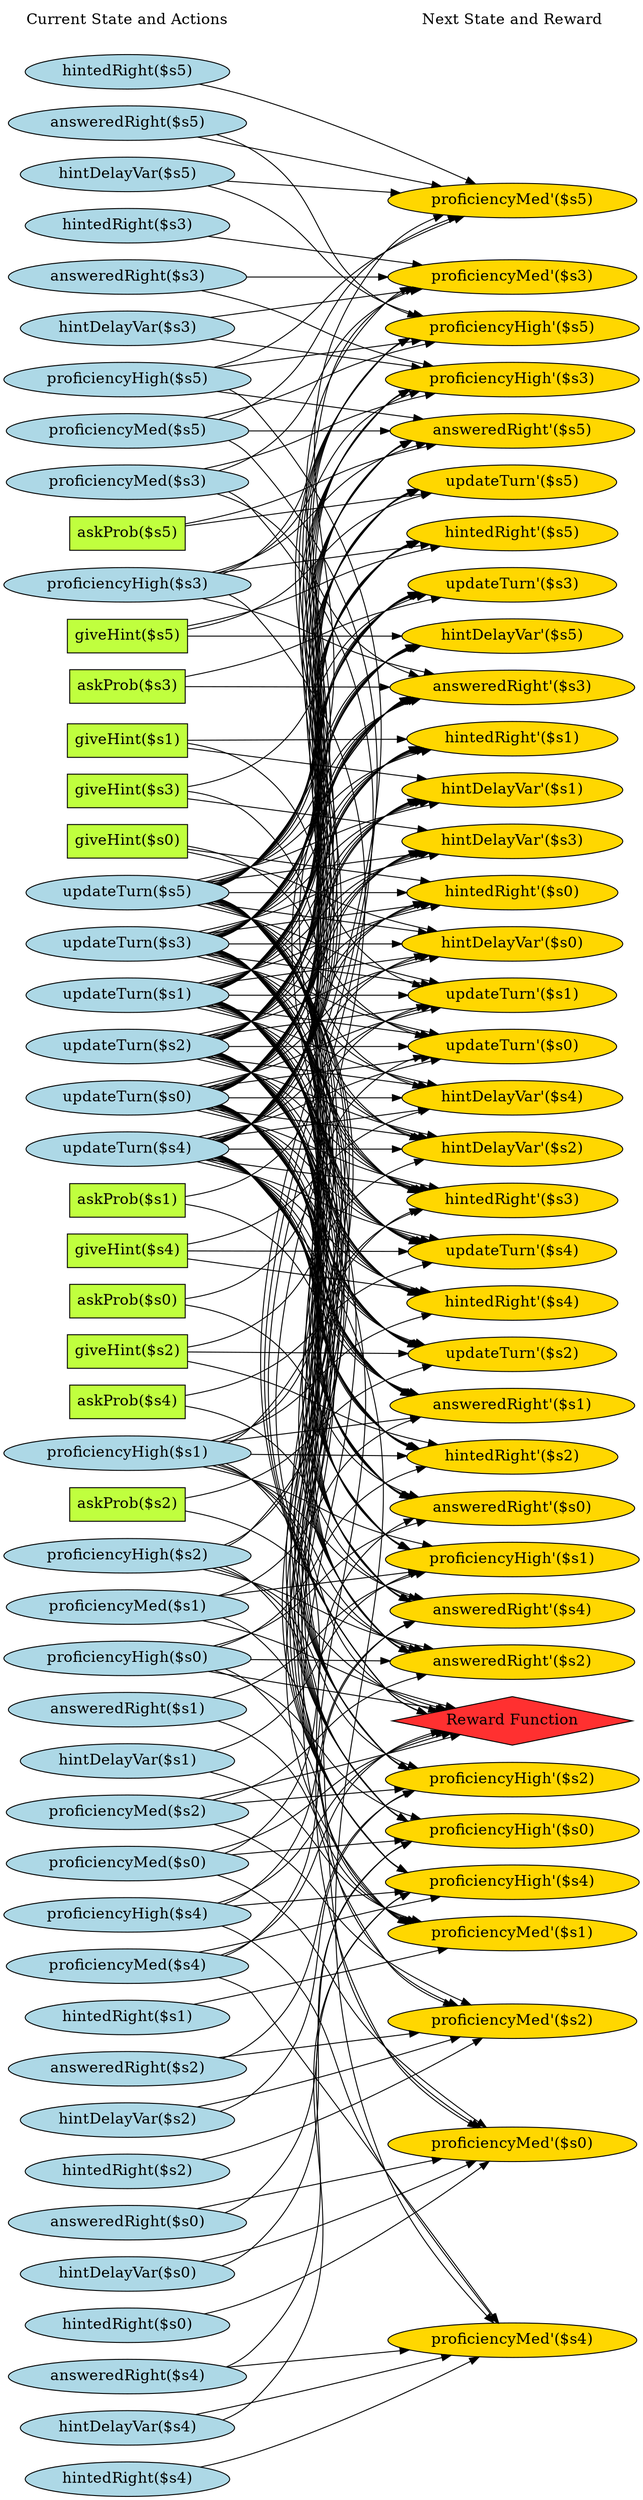 digraph G {
	graph [bb="0,0,617.2,2667.4",
		fontname=Helvetica,
		fontsize=16,
		rankdir=LR,
		ranksep=2.00,
		ratio=auto,
		size=600
	];
	node [fontsize=16,
		label="\N"
	];
	{
		graph [rank=same];
		"proficiencyMed($s3)"		 [color=black,
			fillcolor=lightblue,
			height=0.51069,
			pos="109.6,2265.4",
			shape=ellipse,
			style=filled,
			width=2.9856];
		"giveHint($s2)"		 [color=black,
			fillcolor=olivedrab1,
			height=0.5,
			pos="109.6,1170.4",
			shape=box,
			style=filled,
			width=1.4722];
		"updateTurn($s2)"		 [color=black,
			fillcolor=lightblue,
			height=0.51069,
			pos="109.6,1550.4",
			shape=ellipse,
			style=filled,
			width=2.4356];
		"answeredRight($s1)"		 [color=black,
			fillcolor=lightblue,
			height=0.51069,
			pos="109.6,788.38",
			shape=ellipse,
			style=filled,
			width=2.8481];
		"hintedRight($s2)"		 [color=black,
			fillcolor=lightblue,
			height=0.51069,
			pos="109.6,348.38",
			shape=ellipse,
			style=filled,
			width=2.4749];
		"proficiencyHigh($s1)"		 [color=black,
			fillcolor=lightblue,
			height=0.51069,
			pos="109.6,1116.4",
			shape=ellipse,
			style=filled,
			width=3.0445];
		"answeredRight($s5)"		 [color=black,
			fillcolor=lightblue,
			height=0.51069,
			pos="109.6,2375.4",
			shape=ellipse,
			style=filled,
			width=2.8481];
		"hintDelayVar($s4)"		 [color=black,
			fillcolor=lightblue,
			height=0.51069,
			pos="109.6,73.385",
			shape=ellipse,
			style=filled,
			width=2.6713];
		"askProb($s1)"		 [color=black,
			fillcolor=olivedrab1,
			height=0.5,
			pos="109.6,1224.4",
			shape=box,
			style=filled,
			width=1.4028];
		"hintDelayVar($s0)"		 [color=black,
			fillcolor=lightblue,
			height=0.51069,
			pos="109.6,293.38",
			shape=ellipse,
			style=filled,
			width=2.6713];
		"proficiencyHigh($s5)"		 [color=black,
			fillcolor=lightblue,
			height=0.51069,
			pos="109.6,2210.4",
			shape=ellipse,
			style=filled,
			width=3.0445];
		"updateTurn($s3)"		 [color=black,
			fillcolor=lightblue,
			height=0.51069,
			pos="109.6,1715.4",
			shape=ellipse,
			style=filled,
			width=2.4356];
		"proficiencyMed($s0)"		 [color=black,
			fillcolor=lightblue,
			height=0.51069,
			pos="109.6,678.38",
			shape=ellipse,
			style=filled,
			width=2.9856];
		"askProb($s5)"		 [color=black,
			fillcolor=olivedrab1,
			height=0.5,
			pos="109.6,2101.4",
			shape=box,
			style=filled,
			width=1.4028];
		"proficiencyMed($s4)"		 [color=black,
			fillcolor=lightblue,
			height=0.51069,
			pos="109.6,623.38",
			shape=ellipse,
			style=filled,
			width=2.9856];
		"giveHint($s5)"		 [color=black,
			fillcolor=olivedrab1,
			height=0.5,
			pos="109.6,1993.4",
			shape=box,
			style=filled,
			width=1.4722];
		"answeredRight($s0)"		 [color=black,
			fillcolor=lightblue,
			height=0.51069,
			pos="109.6,238.38",
			shape=ellipse,
			style=filled,
			width=2.8481];
		"giveHint($s1)"		 [color=black,
			fillcolor=olivedrab1,
			height=0.5,
			pos="109.6,1278.4",
			shape=box,
			style=filled,
			width=1.4722];
		"proficiencyHigh($s0)"		 [color=black,
			fillcolor=lightblue,
			height=0.51069,
			pos="109.6,898.38",
			shape=ellipse,
			style=filled,
			width=3.0445];
		"answeredRight($s4)"		 [color=black,
			fillcolor=lightblue,
			height=0.51069,
			pos="109.6,128.38",
			shape=ellipse,
			style=filled,
			width=2.8481];
		"hintDelayVar($s5)"		 [color=black,
			fillcolor=lightblue,
			height=0.51069,
			pos="109.6,2320.4",
			shape=ellipse,
			style=filled,
			width=2.6713];
		"askProb($s0)"		 [color=black,
			fillcolor=olivedrab1,
			height=0.5,
			pos="109.6,1386.4",
			shape=box,
			style=filled,
			width=1.4028];
		"hintDelayVar($s1)"		 [color=black,
			fillcolor=lightblue,
			height=0.51069,
			pos="109.6,843.38",
			shape=ellipse,
			style=filled,
			width=2.6713];
		"proficiencyHigh($s4)"		 [color=black,
			fillcolor=lightblue,
			height=0.51069,
			pos="109.6,568.38",
			shape=ellipse,
			style=filled,
			width=3.0445];
		"hintedRight($s3)"		 [color=black,
			fillcolor=lightblue,
			height=0.51069,
			pos="109.6,2595.4",
			shape=ellipse,
			style=filled,
			width=2.4749];
		"giveHint($s0)"		 [color=black,
			fillcolor=olivedrab1,
			height=0.5,
			pos="109.6,1877.4",
			shape=box,
			style=filled,
			width=1.4722];
		"updateTurn($s4)"		 [color=black,
			fillcolor=lightblue,
			height=0.51069,
			pos="109.6,1440.4",
			shape=ellipse,
			style=filled,
			width=2.4356];
		"proficiencyMed($s1)"		 [color=black,
			fillcolor=lightblue,
			height=0.51069,
			pos="109.6,953.38",
			shape=ellipse,
			style=filled,
			width=2.9856];
		"askProb($s4)"		 [color=black,
			fillcolor=olivedrab1,
			height=0.5,
			pos="109.6,1332.4",
			shape=box,
			style=filled,
			width=1.4028];
		"proficiencyMed($s5)"		 [color=black,
			fillcolor=lightblue,
			height=0.51069,
			pos="109.6,2155.4",
			shape=ellipse,
			style=filled,
			width=2.9856];
		"Current State and Actions"		 [color=black,
			fillcolor=white,
			height=0.5,
			pos="109.6,2649.4",
			shape=plaintext,
			style=bold,
			width=2.5139];
		"giveHint($s4)"		 [color=black,
			fillcolor=olivedrab1,
			height=0.5,
			pos="109.6,1769.4",
			shape=box,
			style=filled,
			width=1.4722];
		"updateTurn($s0)"		 [color=black,
			fillcolor=lightblue,
			height=0.51069,
			pos="109.6,1495.4",
			shape=ellipse,
			style=filled,
			width=2.4356];
		"answeredRight($s3)"		 [color=black,
			fillcolor=lightblue,
			height=0.51069,
			pos="109.6,2430.4",
			shape=ellipse,
			style=filled,
			width=2.8481];
		"hintedRight($s0)"		 [color=black,
			fillcolor=lightblue,
			height=0.51069,
			pos="109.6,183.38",
			shape=ellipse,
			style=filled,
			width=2.4749];
		"hintDelayVar($s2)"		 [color=black,
			fillcolor=lightblue,
			height=0.51069,
			pos="109.6,403.38",
			shape=ellipse,
			style=filled,
			width=2.6713];
		"proficiencyHigh($s3)"		 [color=black,
			fillcolor=lightblue,
			height=0.51069,
			pos="109.6,2047.4",
			shape=ellipse,
			style=filled,
			width=3.0445];
		"hintedRight($s4)"		 [color=black,
			fillcolor=lightblue,
			height=0.51069,
			pos="109.6,18.385",
			shape=ellipse,
			style=filled,
			width=2.4749];
		"updateTurn($s5)"		 [color=black,
			fillcolor=lightblue,
			height=0.51069,
			pos="109.6,1660.4",
			shape=ellipse,
			style=filled,
			width=2.4356];
		"askProb($s3)"		 [color=black,
			fillcolor=olivedrab1,
			height=0.5,
			pos="109.6,1937.4",
			shape=box,
			style=filled,
			width=1.4028];
		"proficiencyMed($s2)"		 [color=black,
			fillcolor=lightblue,
			height=0.51069,
			pos="109.6,733.38",
			shape=ellipse,
			style=filled,
			width=2.9856];
		"giveHint($s3)"		 [color=black,
			fillcolor=olivedrab1,
			height=0.5,
			pos="109.6,1823.4",
			shape=box,
			style=filled,
			width=1.4722];
		"updateTurn($s1)"		 [color=black,
			fillcolor=lightblue,
			height=0.51069,
			pos="109.6,1605.4",
			shape=ellipse,
			style=filled,
			width=2.4356];
		"answeredRight($s2)"		 [color=black,
			fillcolor=lightblue,
			height=0.51069,
			pos="109.6,458.38",
			shape=ellipse,
			style=filled,
			width=2.8481];
		"hintedRight($s1)"		 [color=black,
			fillcolor=lightblue,
			height=0.51069,
			pos="109.6,513.38",
			shape=ellipse,
			style=filled,
			width=2.4749];
		"hintDelayVar($s3)"		 [color=black,
			fillcolor=lightblue,
			height=0.51069,
			pos="109.6,2485.4",
			shape=ellipse,
			style=filled,
			width=2.6713];
		"askProb($s2)"		 [color=black,
			fillcolor=olivedrab1,
			height=0.5,
			pos="109.6,1062.4",
			shape=box,
			style=filled,
			width=1.4028];
		"proficiencyHigh($s2)"		 [color=black,
			fillcolor=lightblue,
			height=0.51069,
			pos="109.6,1008.4",
			shape=ellipse,
			style=filled,
			width=3.0445];
		"hintedRight($s5)"		 [color=black,
			fillcolor=lightblue,
			height=0.51069,
			pos="109.6,2540.4",
			shape=ellipse,
			style=filled,
			width=2.4749];
	}
	{
		graph [rank=same];
		"proficiencyMed'($s3)"		 [color=black,
			fillcolor=gold1,
			height=0.51069,
			pos="490.2,2430.4",
			shape=ellipse,
			style=filled,
			width=3.0445];
		"hintedRight'($s0)"		 [color=black,
			fillcolor=gold1,
			height=0.51069,
			pos="490.2,1825.4",
			shape=ellipse,
			style=filled,
			width=2.5338];
		"hintedRight'($s4)"		 [color=black,
			fillcolor=gold1,
			height=0.51069,
			pos="490.2,1550.4",
			shape=ellipse,
			style=filled,
			width=2.5338];
		"answeredRight'($s3)"		 [color=black,
			fillcolor=gold1,
			height=0.51069,
			pos="490.2,1935.4",
			shape=ellipse,
			style=filled,
			width=2.907];
		"proficiencyHigh'($s4)"		 [color=black,
			fillcolor=gold1,
			height=0.51069,
			pos="490.2,656.38",
			shape=ellipse,
			style=filled,
			width=3.1034];
		"hintDelayVar'($s1)"		 [color=black,
			fillcolor=gold1,
			height=0.51069,
			pos="490.2,1440.4",
			shape=ellipse,
			style=filled,
			width=2.7302];
		"hintDelayVar'($s5)"		 [color=black,
			fillcolor=gold1,
			height=0.51069,
			pos="490.2,1990.4",
			shape=ellipse,
			style=filled,
			width=2.7302];
		"Next State and Reward"		 [color=black,
			fillcolor=white,
			height=0.5,
			pos="490.2,2649.4",
			shape=plaintext,
			style=bold,
			width=2.25];
		"Reward Function"		 [color=black,
			fillcolor=firebrick1,
			height=0.72222,
			pos="490.2,828.38",
			shape=diamond,
			style=filled,
			width=3.5278];
		"updateTurn'($s2)"		 [color=black,
			fillcolor=gold1,
			height=0.51069,
			pos="490.2,1220.4",
			shape=ellipse,
			style=filled,
			width=2.4945];
		"hintedRight'($s3)"		 [color=black,
			fillcolor=gold1,
			height=0.51069,
			pos="490.2,1330.4",
			shape=ellipse,
			style=filled,
			width=2.5338];
		"proficiencyMed'($s4)"		 [color=black,
			fillcolor=gold1,
			height=0.51069,
			pos="490.2,183.38",
			shape=ellipse,
			style=filled,
			width=3.0445];
		"answeredRight'($s0)"		 [color=black,
			fillcolor=gold1,
			height=0.51069,
			pos="490.2,1055.4",
			shape=ellipse,
			style=filled,
			width=2.907];
		"proficiencyHigh'($s1)"		 [color=black,
			fillcolor=gold1,
			height=0.51069,
			pos="490.2,1000.4",
			shape=ellipse,
			style=filled,
			width=3.1034];
		"answeredRight'($s4)"		 [color=black,
			fillcolor=gold1,
			height=0.51069,
			pos="490.2,945.38",
			shape=ellipse,
			style=filled,
			width=2.907];
		"proficiencyHigh'($s5)"		 [color=black,
			fillcolor=gold1,
			height=0.51069,
			pos="490.2,2265.4",
			shape=ellipse,
			style=filled,
			width=3.1034];
		"hintDelayVar'($s2)"		 [color=black,
			fillcolor=gold1,
			height=0.51069,
			pos="490.2,1385.4",
			shape=ellipse,
			style=filled,
			width=2.7302];
		"proficiencyHigh'($s0)"		 [color=black,
			fillcolor=gold1,
			height=0.51069,
			pos="490.2,711.38",
			shape=ellipse,
			style=filled,
			width=3.1034];
		"updateTurn'($s3)"		 [color=black,
			fillcolor=gold1,
			height=0.51069,
			pos="490.2,2045.4",
			shape=ellipse,
			style=filled,
			width=2.4945];
		"proficiencyMed'($s1)"		 [color=black,
			fillcolor=gold1,
			height=0.51069,
			pos="490.2,601.38",
			shape=ellipse,
			style=filled,
			width=3.0445];
		"hintedRight'($s2)"		 [color=black,
			fillcolor=gold1,
			height=0.51069,
			pos="490.2,1110.4",
			shape=ellipse,
			style=filled,
			width=2.5338];
		"proficiencyMed'($s5)"		 [color=black,
			fillcolor=gold1,
			height=0.51069,
			pos="490.2,2375.4",
			shape=ellipse,
			style=filled,
			width=3.0445];
		"answeredRight'($s1)"		 [color=black,
			fillcolor=gold1,
			height=0.51069,
			pos="490.2,1165.4",
			shape=ellipse,
			style=filled,
			width=2.907];
		"proficiencyHigh'($s2)"		 [color=black,
			fillcolor=gold1,
			height=0.51069,
			pos="490.2,766.38",
			shape=ellipse,
			style=filled,
			width=3.1034];
		"answeredRight'($s5)"		 [color=black,
			fillcolor=gold1,
			height=0.51069,
			pos="490.2,2210.4",
			shape=ellipse,
			style=filled,
			width=2.907];
		"hintDelayVar'($s3)"		 [color=black,
			fillcolor=gold1,
			height=0.51069,
			pos="490.2,1770.4",
			shape=ellipse,
			style=filled,
			width=2.7302];
		"updateTurn'($s4)"		 [color=black,
			fillcolor=gold1,
			height=0.51069,
			pos="490.2,1605.4",
			shape=ellipse,
			style=filled,
			width=2.4945];
		"proficiencyMed'($s0)"		 [color=black,
			fillcolor=gold1,
			height=0.51069,
			pos="490.2,348.38",
			shape=ellipse,
			style=filled,
			width=3.0445];
		"updateTurn'($s0)"		 [color=black,
			fillcolor=gold1,
			height=0.51069,
			pos="490.2,1660.4",
			shape=ellipse,
			style=filled,
			width=2.4945];
		"proficiencyMed'($s2)"		 [color=black,
			fillcolor=gold1,
			height=0.51069,
			pos="490.2,502.38",
			shape=ellipse,
			style=filled,
			width=3.0445];
		"hintedRight'($s1)"		 [color=black,
			fillcolor=gold1,
			height=0.51069,
			pos="490.2,1495.4",
			shape=ellipse,
			style=filled,
			width=2.5338];
		"hintedRight'($s5)"		 [color=black,
			fillcolor=gold1,
			height=0.51069,
			pos="490.2,2100.4",
			shape=ellipse,
			style=filled,
			width=2.5338];
		"hintDelayVar'($s0)"		 [color=black,
			fillcolor=gold1,
			height=0.51069,
			pos="490.2,1880.4",
			shape=ellipse,
			style=filled,
			width=2.7302];
		"answeredRight'($s2)"		 [color=black,
			fillcolor=gold1,
			height=0.51069,
			pos="490.2,890.38",
			shape=ellipse,
			style=filled,
			width=2.907];
		"proficiencyHigh'($s3)"		 [color=black,
			fillcolor=gold1,
			height=0.51069,
			pos="490.2,2320.4",
			shape=ellipse,
			style=filled,
			width=3.1034];
		"hintDelayVar'($s4)"		 [color=black,
			fillcolor=gold1,
			height=0.51069,
			pos="490.2,1715.4",
			shape=ellipse,
			style=filled,
			width=2.7302];
		"updateTurn'($s5)"		 [color=black,
			fillcolor=gold1,
			height=0.51069,
			pos="490.2,2155.4",
			shape=ellipse,
			style=filled,
			width=2.4945];
		"updateTurn'($s1)"		 [color=black,
			fillcolor=gold1,
			height=0.51069,
			pos="490.2,1275.4",
			shape=ellipse,
			style=filled,
			width=2.4945];
	}
	"proficiencyMed($s3)" -> "proficiencyMed'($s3)"	 [color=black,
		pos="e,408.86,2418 181,2279.2 194.03,2282.9 207.28,2287.6 219.2,2293.4 291.48,2328.3 290.35,2368.7 363.2,2402.4 374.44,2407.6 386.69,\
2411.8 399,2415.3",
		style=solid];
	"proficiencyMed($s3)" -> "answeredRight'($s3)"	 [color=black,
		pos="e,400.16,1944.9 190.23,2253.2 200.65,2249.3 210.65,2244.2 219.2,2237.4 327.07,2152 253.92,2046.9 363.2,1963.4 371.43,1957.1 380.8,\
1952.2 390.62,1948.3",
		style=solid];
	"proficiencyMed($s3)" -> "Reward Function"	 [pos="e,404.83,836.96 196.31,2254.4 204.99,2250.2 212.91,2244.7 219.2,2237.4 620.11,1772.3 -33.356,1332.2 363.2,863.38 371.79,853.23 383.05,\
845.89 395.3,840.61"];
	"proficiencyMed($s3)" -> "proficiencyHigh'($s3)"	 [color=black,
		pos="e,405.7,2308.3 192.29,2277.3 252,2285.9 333.11,2297.7 395.47,2306.8",
		style=solid];
	"giveHint($s2)" -> "updateTurn'($s2)"	 [color=black,
		pos="e,414.37,1210.5 162.85,1177.3 225.13,1185.5 330.09,1199.4 404.13,1209.2",
		style=solid];
	"giveHint($s2)" -> "hintDelayVar'($s2)"	 [color=black,
		pos="e,408.1,1375.1 162.78,1176.9 181.52,1180.8 202.21,1187.2 219.2,1197.4 301.22,1246.6 280.58,1309.2 363.2,1357.4 373.97,1363.7 386.01,\
1368.5 398.25,1372.3",
		style=solid];
	"giveHint($s2)" -> "hintedRight'($s2)"	 [color=black,
		pos="e,417.81,1121.7 162.85,1162.1 226.1,1152.1 333.37,1135.1 407.57,1123.3",
		style=solid];
	"updateTurn($s2)" -> "hintedRight'($s0)"	 [color=black,
		pos="e,408.41,1817.1 182.01,1560.8 195.16,1564.9 208.2,1570.5 219.2,1578.4 313.96,1646.1 267.32,1731.2 363.2,1797.4 373.86,1804.7 386.12,\
1810.2 398.73,1814.2",
		style=solid];
	"updateTurn($s2)" -> "hintedRight'($s4)"	 [color=black,
		pos="e,398.8,1550.4 197.46,1550.4 254.42,1550.4 329.09,1550.4 388.62,1550.4",
		style=solid];
	"updateTurn($s2)" -> "answeredRight'($s3)"	 [color=black,
		pos="e,398.98,1926.3 184.82,1559.9 197.28,1564.1 209.34,1570 219.2,1578.4 340.74,1681.9 239.94,1806 363.2,1907.4 370.99,1913.8 379.93,\
1918.8 389.38,1922.7",
		style=solid];
	"updateTurn($s2)" -> "proficiencyHigh'($s4)"	 [color=black,
		pos="e,392,665.32 188.26,1542.1 199.92,1537.8 210.83,1531.5 219.2,1522.4 475.22,1244.4 102.54,958 363.2,684.38 368.85,678.45 375.46,673.64 \
382.64,669.76",
		style=solid];
	"updateTurn($s2)" -> "hintDelayVar'($s1)"	 [color=black,
		pos="e,421.4,1453.6 168.42,1536.7 184.92,1532.5 202.86,1527.5 219.2,1522.4 284.39,1501.8 297.68,1487.8 363.2,1468.4 378.68,1463.8 395.42,\
1459.6 411.5,1455.9",
		style=solid];
	"updateTurn($s2)" -> "hintDelayVar'($s5)"	 [color=black,
		pos="e,400.84,1982.5 185.76,1559.7 197.98,1563.9 209.72,1569.9 219.2,1578.4 354.76,1700.2 225.61,1842.8 363.2,1962.4 371.43,1969.5 381.07,\
1975 391.3,1979.1",
		style=solid];
	"updateTurn($s2)" -> "updateTurn'($s2)"	 [color=black,
		pos="e,407.69,1227.7 183.77,1540.5 196.48,1536.3 208.9,1530.5 219.2,1522.4 327.07,1437 253.92,1331.9 363.2,1248.4 373.49,1240.5 385.55,\
1234.8 398.06,1230.6",
		style=solid];
	"updateTurn($s2)" -> "hintedRight'($s3)"	 [color=black,
		pos="e,411.33,1339.7 179.47,1539.2 193.25,1535.2 207.18,1529.8 219.2,1522.4 301.83,1471.6 279.73,1407.8 363.2,1358.4 374.92,1351.5 388.17,\
1346.2 401.57,1342.3",
		style=solid];
	"updateTurn($s2)" -> "answeredRight'($s0)"	 [color=black,
		pos="e,397.28,1063.9 186.33,1541.3 198.42,1537.1 209.97,1531 219.2,1522.4 369.02,1382 211.05,1221.3 363.2,1083.4 370.41,1076.9 378.8,\
1071.7 387.76,1067.7",
		style=solid];
	"updateTurn($s2)" -> "proficiencyHigh'($s1)"	 [color=black,
		pos="e,393.83,1009.8 186.86,1541.5 198.82,1537.2 210.18,1531.1 219.2,1522.4 383.43,1363.2 196.33,1184.8 363.2,1028.4 369.49,1022.5 376.73,\
1017.7 384.5,1013.9",
		style=solid];
	"updateTurn($s2)" -> "answeredRight'($s4)"	 [color=black,
		pos="e,396.16,953.66 187.06,1541.7 199,1537.4 210.3,1531.2 219.2,1522.4 397.95,1344.4 181.49,1148.3 363.2,973.38 370.09,966.75 378.19,\
961.55 386.89,957.49",
		style=solid];
	"updateTurn($s2)" -> "proficiencyHigh'($s5)"	 [color=black,
		pos="e,392.67,2256.2 187.64,1558.9 199.45,1563.2 210.56,1569.4 219.2,1578.4 427.21,1794.3 151.59,2025 363.2,2237.4 369.04,2243.2 375.82,\
2248 383.14,2251.8",
		style=solid];
	"updateTurn($s2)" -> "hintDelayVar'($s2)"	 [color=black,
		pos="e,412.85,1396.8 175.27,1538.2 190.1,1534.2 205.53,1529 219.2,1522.4 291.48,1487.5 290.35,1447.1 363.2,1413.4 375.64,1407.6 389.33,\
1403 402.95,1399.4",
		style=solid];
	"updateTurn($s2)" -> "proficiencyHigh'($s0)"	 [color=black,
		pos="e,392.4,720.28 188.17,1542 199.84,1537.7 210.77,1531.4 219.2,1522.4 460.44,1263.5 117.65,994.14 363.2,739.38 368.94,733.43 375.65,\
728.61 382.92,724.72",
		style=solid];
	"updateTurn($s2)" -> "updateTurn'($s3)"	 [color=black,
		pos="e,405.05,2039.3 186.33,1559.4 198.42,1563.7 209.97,1569.7 219.2,1578.4 369.02,1718.8 211.05,1879.5 363.2,2017.4 372.44,2025.8 383.61,\
2031.8 395.44,2036.2",
		style=solid];
	"updateTurn($s2)" -> "hintedRight'($s2)"	 [color=black,
		pos="e,404.74,1117.1 185.76,1541.1 197.98,1536.9 209.72,1530.9 219.2,1522.4 354.76,1400.5 225.61,1257.9 363.2,1138.4 372.39,1130.4 383.34,\
1124.5 394.91,1120.3",
		style=solid];
	"updateTurn($s2)" -> "answeredRight'($s1)"	 [color=black,
		pos="e,398.98,1174.5 184.82,1540.9 197.28,1536.7 209.34,1530.8 219.2,1522.4 340.74,1418.9 239.94,1294.8 363.2,1193.4 370.99,1187 379.93,\
1182 389.38,1178",
		style=solid];
	"updateTurn($s2)" -> "proficiencyHigh'($s2)"	 [color=black,
		pos="e,391.3,775.08 187.8,1542 199.58,1537.7 210.65,1531.4 219.2,1522.4 445.95,1282.3 131.56,1028.8 363.2,793.38 368.77,787.72 375.22,\
783.11 382.2,779.37",
		style=solid];
	"updateTurn($s2)" -> "answeredRight'($s5)"	 [color=black,
		pos="e,395.98,2202.3 187.5,1559 199.32,1563.3 210.47,1569.5 219.2,1578.4 412.55,1775.3 166.57,1988.8 363.2,2182.4 370.02,2189.1 378.06,\
2194.3 386.73,2198.4",
		style=solid];
	"updateTurn($s2)" -> "hintDelayVar'($s3)"	 [color=black,
		pos="e,408.02,1760.3 179.47,1561.5 193.25,1565.5 207.18,1571 219.2,1578.4 301.83,1629.2 279.73,1693 363.2,1742.4 373.93,1748.7 385.95,\
1753.6 398.18,1757.4",
		style=solid];
	"updateTurn($s2)" -> "updateTurn'($s4)"	 [color=black,
		pos="e,416.55,1594.8 182.26,1560.8 246.08,1570.1 339.46,1583.6 406.45,1593.4",
		style=solid];
	"updateTurn($s2)" -> "updateTurn'($s0)"	 [color=black,
		pos="e,424.33,1647.8 168.42,1564.1 184.92,1568.3 202.86,1573.2 219.2,1578.4 284.39,1598.9 297.68,1612.9 363.2,1632.4 379.63,1637.3 397.49,\
1641.7 414.46,1645.6",
		style=solid];
	"updateTurn($s2)" -> "proficiencyMed'($s2)"	 [color=black,
		pos="e,439.25,518.71 188.41,1542.3 200.06,1537.9 210.92,1531.6 219.2,1522.4 504.86,1206.1 122.15,925.83 363.2,574.38 379.25,550.99 405.56,\
534.24 430,522.82",
		style=solid];
	"updateTurn($s2)" -> "hintedRight'($s1)"	 [color=black,
		pos="e,415.58,1506.1 182.26,1540 245.78,1530.7 338.57,1517.3 405.49,1507.5",
		style=solid];
	"updateTurn($s2)" -> "hintedRight'($s5)"	 [color=black,
		pos="e,403.79,2094.3 186.86,1559.3 198.82,1563.5 210.18,1569.6 219.2,1578.4 383.43,1737.5 196.33,1916 363.2,2072.4 372.02,2080.6 382.71,\
2086.7 394.09,2091",
		style=solid];
	"updateTurn($s2)" -> "hintDelayVar'($s0)"	 [color=black,
		pos="e,403.1,1871.8 183.77,1560.3 196.48,1564.4 208.9,1570.2 219.2,1578.4 327.07,1663.8 253.92,1768.8 363.2,1852.4 372.22,1859.3 382.6,\
1864.5 393.46,1868.5",
		style=solid];
	"updateTurn($s2)" -> "answeredRight'($s2)"	 [color=black,
		pos="e,395.98,898.47 187.5,1541.8 199.32,1537.5 210.47,1531.3 219.2,1522.4 412.55,1325.5 166.57,1112 363.2,918.38 370.02,911.67 378.06,\
906.42 386.73,902.33",
		style=solid];
	"updateTurn($s2)" -> "proficiencyHigh'($s3)"	 [color=black,
		pos="e,392.54,2311.4 187.77,1558.7 199.56,1563.1 210.63,1569.3 219.2,1578.4 441.93,1813.3 136.56,2061.2 363.2,2292.4 368.99,2298.3 375.74,\
2303.1 383.03,2306.9",
		style=solid];
	"updateTurn($s2)" -> "hintDelayVar'($s4)"	 [color=black,
		pos="e,412.85,1703.9 175.27,1562.6 190.1,1566.6 205.53,1571.8 219.2,1578.4 291.48,1613.3 290.35,1653.7 363.2,1687.4 375.64,1693.1 389.33,\
1697.7 402.95,1701.4",
		style=solid];
	"updateTurn($s2)" -> "updateTurn'($s5)"	 [color=black,
		pos="e,404.53,2149.8 187.06,1559.1 199,1563.3 210.3,1569.5 219.2,1578.4 397.95,1756.4 181.49,1952.4 363.2,2127.4 372.18,2136 383.21,2142.2 \
394.97,2146.7",
		style=solid];
	"updateTurn($s2)" -> "updateTurn'($s1)"	 [color=black,
		pos="e,409.4,1283.4 182.01,1540 195.16,1535.9 208.2,1530.3 219.2,1522.4 313.96,1454.6 267.32,1369.5 363.2,1303.4 374.08,1295.9 386.63,\
1290.3 399.51,1286.3",
		style=solid];
	"answeredRight($s1)" -> "proficiencyHigh'($s1)"	 [color=black,
		pos="e,403.54,988.73 183.9,801.13 196.18,804.97 208.42,809.94 219.2,816.38 300.19,864.8 281.41,925.34 363.2,972.38 372.65,977.82 383.05,\
982.2 393.7,985.73",
		style=solid];
	"answeredRight($s1)" -> "proficiencyMed'($s1)"	 [color=black,
		pos="e,406.37,613.33 182.01,775.27 194.82,771.46 207.72,766.58 219.2,760.38 295.33,719.27 286.4,669.22 363.2,629.38 373.62,623.98 385.04,\
619.62 396.62,616.1",
		style=solid];
	"hintedRight($s2)" -> "proficiencyMed'($s2)"	 [color=black,
		pos="e,456.78,484.86 170.95,361.84 186.82,365.95 203.81,370.86 219.2,376.38 302.8,406.38 395.71,452.81 447.84,480.15",
		style=solid];
	"proficiencyHigh($s1)" -> "hintedRight'($s4)"	 [color=black,
		pos="e,404.77,1543.7 194.28,1128.2 203.37,1132 211.94,1136.9 219.2,1143.4 354,1263 226.93,1404.5 363.2,1522.4 372.4,1530.3 383.37,1536.2 \
394.94,1540.5",
		style=solid];
	"proficiencyHigh($s1)" -> "answeredRight'($s3)"	 [color=black,
		pos="e,395.27,1927.6 196.77,1127.6 205.14,1131.5 212.87,1136.7 219.2,1143.4 456.42,1394.6 122.86,1659.1 363.2,1907.4 369.73,1914.1 377.49,\
1919.4 385.9,1923.5",
		style=solid];
	"proficiencyHigh($s1)" -> "Reward Function"	 [pos="e,415.76,839.19 190.84,1103.9 200.93,1100.3 210.69,1095.5 219.2,1089.4 315.89,1019.8 267.48,934.25 363.2,863.38 375.78,854.08 390.71,\
847.24 405.82,842.23"];
	"proficiencyHigh($s1)" -> "hintedRight'($s3)"	 [color=black,
		pos="e,411.43,1320.9 187.37,1129.4 198.48,1133 209.45,1137.5 219.2,1143.4 301.01,1192.3 280.79,1254.5 363.2,1302.4 374.97,1309.2 388.25,\
1314.4 401.66,1318.3",
		style=solid];
	"proficiencyHigh($s1)" -> "proficiencyHigh'($s1)"	 [color=black,
		pos="e,416.31,1014.2 176.55,1101.8 190.74,1098.1 205.57,1093.9 219.2,1089.4 285.13,1067.4 297,1049.6 363.2,1028.4 376.99,1024 391.84,\
1020 406.34,1016.5",
		style=solid];
	"proficiencyHigh($s1)" -> "answeredRight'($s4)"	 [color=black,
		pos="e,409.7,957.23 184.02,1102.8 196.1,1099.2 208.24,1094.8 219.2,1089.4 292.81,1052.8 289.14,1009 363.2,973.38 374.71,967.85 387.33,\
963.39 400.01,959.81",
		style=solid];
	"proficiencyHigh($s1)" -> "proficiencyMed'($s1)"	 [color=black,
		pos="e,394.94,610.64 195.2,1104.8 204.02,1100.9 212.27,1095.9 219.2,1089.4 375.14,942.49 205.44,774.32 363.2,629.38 369.8,623.33 377.4,\
618.48 385.54,614.61",
		style=solid];
	"proficiencyHigh($s1)" -> "hintedRight'($s2)"	 [color=black,
		pos="e,399.11,1111.8 218.84,1114.7 272.31,1113.8 336.43,1112.8 388.79,1112",
		style=solid];
	"proficiencyHigh($s1)" -> "answeredRight'($s1)"	 [color=black,
		pos="e,405.47,1154.5 196.99,1127.6 256.22,1135.2 334.76,1145.4 395.5,1153.3",
		style=solid];
	"proficiencyHigh($s1)" -> "answeredRight'($s2)"	 [color=black,
		pos="e,404.91,901.1 188.13,1103.5 199.02,1099.9 209.72,1095.3 219.2,1089.4 303.53,1036.8 278.23,969.88 363.2,918.38 372.99,912.46 383.88,\
907.78 395.05,904.09",
		style=solid];
	"answeredRight($s5)" -> "proficiencyHigh'($s5)"	 [color=black,
		pos="e,417.79,2279.4 172.1,2360.7 187.56,2356.7 204.07,2352.2 219.2,2347.4 284.39,2326.8 297.68,2312.8 363.2,2293.4 377.56,2289.1 393.02,\
2285.2 408.01,2281.7",
		style=solid];
	"answeredRight($s5)" -> "proficiencyMed'($s5)"	 [color=black,
		pos="e,380.43,2375.4 212.56,2375.4 261.22,2375.4 319.75,2375.4 370.41,2375.4",
		style=solid];
	"hintDelayVar($s4)" -> "proficiencyHigh'($s4)"	 [color=black,
		pos="e,393.7,647.07 190.3,83.389 201.02,87.585 211.09,93.389 219.2,101.38 392.13,271.84 187.44,460.87 363.2,628.38 369.44,634.33 376.65,\
639.12 384.39,642.97",
		style=solid];
	"hintDelayVar($s4)" -> "proficiencyMed'($s4)"	 [color=black,
		pos="e,438.13,167.17 168.78,87.897 185.13,92.108 202.89,96.808 219.2,101.38 291.36,121.63 373.69,146.96 428.27,164.07",
		style=solid];
	"askProb($s1)" -> "answeredRight'($s1)"	 [color=black,
		pos="e,411.24,1177.5 160.49,1216.6 221.69,1207.1 326.53,1190.7 401.35,1179.1",
		style=solid];
	"askProb($s1)" -> "updateTurn'($s1)"	 [color=black,
		pos="e,414.76,1265.4 160.49,1231.1 222.53,1239.5 329.39,1253.9 404.39,1264",
		style=solid];
	"hintDelayVar($s0)" -> "proficiencyHigh'($s0)"	 [color=black,
		pos="e,395.51,701.49 188.69,303.91 199.82,308.02 210.44,313.66 219.2,321.38 349.12,435.85 231.38,571.12 363.2,683.38 370.02,689.19 377.78,\
693.87 386.02,697.62",
		style=solid];
	"hintDelayVar($s0)" -> "proficiencyMed'($s0)"	 [color=black,
		pos="e,406.6,336.38 186.76,304.45 247.23,313.23 332.02,325.55 396.44,334.91",
		style=solid];
	"proficiencyHigh($s5)" -> "Reward Function"	 [pos="e,404.87,837 196.8,2199.1 205.28,2195 213.02,2189.5 219.2,2182.4 605.2,1736.6 -18.63,1312.8 363.2,863.38 371.81,853.25 383.08,845.92 \
395.33,840.65"];
	"proficiencyHigh($s5)" -> "proficiencyHigh'($s5)"	 [color=black,
		pos="e,405.78,2253.3 193.22,2222.4 252.89,2231.1 333.55,2242.8 395.6,2251.8",
		style=solid];
	"proficiencyHigh($s5)" -> "proficiencyMed'($s5)"	 [color=black,
		pos="e,408.86,2363 181.57,2224.4 194.42,2228.1 207.46,2232.7 219.2,2238.4 291.48,2273.3 290.35,2313.7 363.2,2347.4 374.44,2352.6 386.69,\
2356.8 399,2360.3",
		style=solid];
	"proficiencyHigh($s5)" -> "answeredRight'($s5)"	 [color=black,
		pos="e,385.39,2210.4 219.35,2210.4 268.2,2210.4 325.85,2210.4 375.29,2210.4",
		style=solid];
	"updateTurn($s3)" -> "proficiencyMed'($s3)"	 [color=black,
		pos="e,393.61,2421.6 188.72,1723.5 200.11,1727.7 210.81,1733.7 219.2,1742.4 428.42,1957.7 151.32,2189.7 363.2,2402.4 369.34,2408.5 376.51,\
2413.5 384.27,2417.4",
		style=solid];
	"updateTurn($s3)" -> "hintedRight'($s0)"	 [color=black,
		pos="e,423.66,1812.7 170.15,1728.8 186.18,1732.8 203.45,1737.4 219.2,1742.4 284.57,1762.9 297.59,1777.7 363.2,1797.4 379.44,1802.3 397.08,\
1806.7 413.88,1810.5",
		style=solid];
	"updateTurn($s3)" -> "hintedRight'($s4)"	 [color=black,
		pos="e,415.83,1561.1 175.27,1703.2 190.1,1699.2 205.53,1694 219.2,1687.4 291.48,1652.5 290.35,1612.1 363.2,1578.4 376.51,1572.2 391.24,\
1567.4 405.79,1563.6",
		style=solid];
	"updateTurn($s3)" -> "answeredRight'($s3)"	 [color=black,
		pos="e,405.35,1924.6 180.91,1726.2 194.22,1730.1 207.6,1735.3 219.2,1742.4 302.26,1793.1 279.52,1857.7 363.2,1907.4 373.21,1913.3 384.35,\
1918 395.74,1921.7",
		style=solid];
	"updateTurn($s3)" -> "proficiencyHigh'($s4)"	 [color=black,
		pos="e,391.78,665.11 188.48,1707.3 200.11,1703 210.95,1696.6 219.2,1687.4 519.71,1352 57.099,1014.7 363.2,684.38 368.77,678.38 375.32,\
673.51 382.45,669.59",
		style=solid];
	"updateTurn($s3)" -> "hintDelayVar'($s1)"	 [color=black,
		pos="e,405.11,1449.6 182.01,1705 195.16,1700.9 208.2,1695.3 219.2,1687.4 313.96,1619.6 267.32,1534.5 363.2,1468.4 372.93,1461.7 384,1456.5 \
395.44,1452.6",
		style=solid];
	"updateTurn($s3)" -> "hintDelayVar'($s5)"	 [color=black,
		pos="e,404.77,1981.1 183.43,1725.5 196.09,1729.4 208.59,1734.8 219.2,1742.4 314.49,1810 267.08,1895.9 363.2,1962.4 372.85,1969.1 383.82,\
1974.2 395.17,1978.1",
		style=solid];
	"updateTurn($s3)" -> "updateTurn'($s2)"	 [color=black,
		pos="e,405.05,1226.5 186.33,1706.3 198.42,1702.1 209.97,1696 219.2,1687.4 369.02,1547 211.05,1386.3 363.2,1248.4 372.44,1240 383.61,1234 \
395.44,1229.6",
		style=solid];
	"updateTurn($s3)" -> "hintedRight'($s3)"	 [color=black,
		pos="e,405.82,1337.4 184.82,1705.9 197.28,1701.7 209.34,1695.8 219.2,1687.4 340.74,1583.9 239.94,1459.8 363.2,1358.4 372.83,1350.5 384.22,\
1344.7 396.16,1340.4",
		style=solid];
	"updateTurn($s3)" -> "answeredRight'($s0)"	 [color=black,
		pos="e,395.98,1063.5 187.5,1706.8 199.32,1702.5 210.47,1696.3 219.2,1687.4 412.55,1490.5 166.57,1277 363.2,1083.4 370.02,1076.7 378.06,\
1071.4 386.73,1067.3",
		style=solid];
	"updateTurn($s3)" -> "proficiencyHigh'($s1)"	 [color=black,
		pos="e,392.67,1009.5 187.64,1706.9 199.45,1702.6 210.56,1696.4 219.2,1687.4 427.21,1471.5 151.59,1240.7 363.2,1028.4 369.04,1022.5 375.82,\
1017.8 383.14,1013.9",
		style=solid];
	"updateTurn($s3)" -> "answeredRight'($s4)"	 [color=black,
		pos="e,395.37,953.31 187.77,1707 199.56,1702.7 210.63,1696.4 219.2,1687.4 441.93,1452.5 136.56,1204.5 363.2,973.38 369.77,966.69 377.56,\
961.43 385.99,957.32",
		style=solid];
	"updateTurn($s3)" -> "proficiencyHigh'($s5)"	 [color=black,
		pos="e,393.83,2255.9 187.66,1723.8 199.32,1728 210.38,1733.9 219.2,1742.4 384.38,1901.2 196.06,2080.7 363.2,2237.4 369.49,2243.3 376.73,\
2248 384.5,2251.9",
		style=solid];
	"updateTurn($s3)" -> "hintDelayVar'($s2)"	 [color=black,
		pos="e,403.1,1394 183.77,1705.5 196.48,1701.3 208.9,1695.5 219.2,1687.4 327.07,1602 253.92,1496.9 363.2,1413.4 372.22,1406.5 382.6,1401.2 \
393.46,1397.2",
		style=solid];
	"updateTurn($s3)" -> "proficiencyHigh'($s0)"	 [color=black,
		pos="e,391.84,720.17 188.41,1707.3 200.06,1702.9 210.92,1696.6 219.2,1687.4 504.86,1371.1 72.264,1050.8 363.2,739.38 368.8,733.4 375.36,\
728.55 382.51,724.64",
		style=solid];
	"updateTurn($s3)" -> "updateTurn'($s3)"	 [color=black,
		pos="e,407.68,2038.1 184.89,1724.9 197.2,1728.9 209.2,1734.5 219.2,1742.4 327.68,1827.6 253.67,1933.5 363.2,2017.4 373.48,2025.3 385.54,\
2031 398.05,2035.2",
		style=solid];
	"updateTurn($s3)" -> "hintedRight'($s2)"	 [color=black,
		pos="e,403.56,1116.2 187.06,1706.7 199,1702.4 210.3,1696.2 219.2,1687.4 397.95,1509.4 181.49,1313.3 363.2,1138.4 371.9,1130 382.53,1123.9 \
393.88,1119.5",
		style=solid];
	"updateTurn($s3)" -> "answeredRight'($s1)"	 [color=black,
		pos="e,396.7,1173.8 186.86,1706.5 198.82,1702.2 210.18,1696.1 219.2,1687.4 383.43,1528.2 196.33,1349.8 363.2,1193.4 370.24,1186.8 378.48,\
1181.6 387.3,1177.6",
		style=solid];
	"updateTurn($s3)" -> "proficiencyHigh'($s2)"	 [color=black,
		pos="e,390.71,774.94 188.34,1707.2 200,1702.9 210.87,1696.5 219.2,1687.4 490.3,1389.9 86.03,1085.2 363.2,793.38 368.5,787.81 374.65,783.24 \
381.32,779.52",
		style=solid];
	"updateTurn($s3)" -> "answeredRight'($s5)"	 [color=black,
		pos="e,397.27,2201.8 187.15,1724 198.93,1728.1 210.17,1734 219.2,1742.4 369.88,1882.5 210.78,2044.2 363.2,2182.4 370.41,2188.9 378.8,\
2194 387.76,2198",
		style=solid];
	"updateTurn($s3)" -> "hintDelayVar'($s3)"	 [color=black,
		pos="e,411.98,1759.2 182.26,1725.8 244.65,1734.9 335.3,1748 401.92,1757.7",
		style=solid];
	"updateTurn($s3)" -> "updateTurn'($s4)"	 [color=black,
		pos="e,424.33,1618 168.42,1701.7 184.92,1697.5 202.86,1692.5 219.2,1687.4 284.39,1666.8 297.68,1652.8 363.2,1633.4 379.63,1628.5 397.49,\
1624 414.46,1620.2",
		style=solid];
	"updateTurn($s3)" -> "updateTurn'($s0)"	 [color=black,
		pos="e,416.55,1670.9 182.26,1705 246.08,1695.7 339.46,1682.1 406.45,1672.4",
		style=solid];
	"updateTurn($s3)" -> "hintedRight'($s1)"	 [color=black,
		pos="e,411.33,1504.7 179.47,1704.2 193.25,1700.2 207.18,1694.8 219.2,1687.4 301.83,1636.6 279.73,1572.8 363.2,1523.4 374.92,1516.5 388.17,\
1511.2 401.57,1507.3",
		style=solid];
	"updateTurn($s3)" -> "hintedRight'($s5)"	 [color=black,
		pos="e,405.49,2093.3 185.93,1724.5 197.99,1728.6 209.63,1734.3 219.2,1742.4 341.44,1845.7 239.69,1970.6 363.2,2072.4 372.76,2080.3 384.05,\
2086 395.9,2090.3",
		style=solid];
	"updateTurn($s3)" -> "hintDelayVar'($s0)"	 [color=black,
		pos="e,412.83,1869 176.72,1727.2 191.11,1731.1 205.98,1736 219.2,1742.4 291.79,1777.3 290.18,1818.4 363.2,1852.4 375.63,1858.2 389.31,\
1862.8 402.93,1866.5",
		style=solid];
	"updateTurn($s3)" -> "answeredRight'($s2)"	 [color=black,
		pos="e,395.26,898.19 188.15,1707 199.82,1702.7 210.76,1696.4 219.2,1687.4 456.68,1433.4 121.49,1168.3 363.2,918.38 369.72,911.64 377.48,\
906.36 385.9,902.23",
		style=solid];
	"updateTurn($s3)" -> "proficiencyHigh'($s3)"	 [color=black,
		pos="e,393.3,2311 188.14,1723.7 199.67,1727.9 210.56,1733.9 219.2,1742.4 398.98,1919.9 181.22,2117.1 363.2,2292.4 369.35,2298.3 376.46,\
2303.1 384.11,2306.9",
		style=solid];
	"updateTurn($s3)" -> "hintDelayVar'($s4)"	 [color=black,
		pos="e,391.75,1715.4 197.46,1715.4 252.14,1715.4 323.14,1715.4 381.4,1715.4",
		style=solid];
	"updateTurn($s3)" -> "updateTurn'($s5)"	 [color=black,
		pos="e,405.71,2149 186.57,1724.2 198.5,1728.3 209.92,1734.1 219.2,1742.4 355.55,1864 225.35,2007.5 363.2,2127.4 372.68,2135.6 384.04,\
2141.6 396.01,2145.9",
		style=solid];
	"updateTurn($s3)" -> "updateTurn'($s1)"	 [color=black,
		pos="e,405.72,1281.8 185.76,1706.1 197.98,1701.9 209.72,1695.9 219.2,1687.4 354.76,1565.5 225.61,1422.9 363.2,1303.4 372.68,1295.2 384.04,\
1289.2 396.01,1284.9",
		style=solid];
	"proficiencyMed($s0)" -> "Reward Function"	 [pos="e,428.13,815 178.23,692.57 192.03,696.36 206.28,700.95 219.2,706.38 288.14,735.36 294.54,763.77 363.2,793.38 380.61,800.89 400.06,\
807.23 418.38,812.35"];
	"proficiencyMed($s0)" -> "answeredRight'($s0)"	 [color=black,
		pos="e,399.05,1046.2 191.46,690.4 201.51,694.34 211.09,699.54 219.2,706.38 338.72,807.2 242,928.59 363.2,1027.4 371.02,1033.8 379.98,\
1038.8 389.44,1042.7",
		style=solid];
	"proficiencyMed($s0)" -> "proficiencyHigh'($s0)"	 [color=black,
		pos="e,391.14,702.84 205.65,686.67 258.95,691.32 325.65,697.13 380.96,701.95",
		style=solid];
	"proficiencyMed($s0)" -> "proficiencyMed'($s0)"	 [color=black,
		pos="e,469.86,366.79 186.49,665.41 197.96,661.62 209.27,656.71 219.2,650.38 304.15,596.26 295.66,550.11 363.2,475.38 396.19,438.9 436.58,\
398.95 462.59,373.79",
		style=solid];
	"askProb($s5)" -> "answeredRight'($s5)"	 [color=black,
		pos="e,419.76,2196.8 160.13,2112.4 178.78,2116.9 200.09,2122.4 219.2,2128.4 284.48,2148.7 297.68,2162.9 363.2,2182.4 378.09,2186.8 394.16,\
2190.9 409.67,2194.5",
		style=solid];
	"askProb($s5)" -> "updateTurn'($s5)"	 [color=black,
		pos="e,416.15,2145 160.49,2108.5 223.04,2117.4 331.16,2132.8 406.24,2143.6",
		style=solid];
	"proficiencyMed($s4)" -> "proficiencyHigh'($s4)"	 [color=black,
		pos="e,391.14,647.84 205.65,631.67 258.95,636.32 325.65,642.13 380.96,646.95",
		style=solid];
	"proficiencyMed($s4)" -> "Reward Function"	 [pos="e,421.61,816.32 184.22,636.73 196.34,640.5 208.44,645.29 219.2,651.38 297.41,695.68 285.41,748.36 363.2,793.38 378.07,801.99 395.15,\
808.56 411.84,813.56"];
	"proficiencyMed($s4)" -> "proficiencyMed'($s4)"	 [color=black,
		pos="e,469.59,201.7 190.23,611.21 200.65,607.3 210.65,602.15 219.2,595.38 327.07,510 284.18,433.99 363.2,321.38 393.18,278.66 435.24,\
235.14 462.36,208.69",
		style=solid];
	"proficiencyMed($s4)" -> "answeredRight'($s4)"	 [color=black,
		pos="e,400.57,935.84 190.16,635.66 200.58,639.55 210.61,644.67 219.2,651.38 325.12,734.18 255.91,836.39 363.2,917.38 371.54,923.68 381.01,\
928.61 390.94,932.46",
		style=solid];
	"giveHint($s5)" -> "hintDelayVar'($s5)"	 [color=black,
		pos="e,391.9,1991.2 162.85,1993 219.01,1992.5 309.87,1991.8 381.48,1991.2",
		style=solid];
	"giveHint($s5)" -> "hintedRight'($s5)"	 [color=black,
		pos="e,424.38,2087.6 162.83,2005.2 180.8,2009.6 200.99,2014.8 219.2,2020.4 284.31,2040.2 297.86,2053.4 363.2,2072.4 379.66,2077.2 397.54,\
2081.6 414.51,2085.4",
		style=solid];
	"giveHint($s5)" -> "updateTurn'($s5)"	 [color=black,
		pos="e,416.86,2144.8 162.87,2002 181.22,2006.2 201.64,2012.1 219.2,2020.4 291.3,2054.4 290.69,2094.2 363.2,2127.4 376.91,2133.7 392.11,\
2138.6 407.08,2142.4",
		style=solid];
	"answeredRight($s0)" -> "proficiencyHigh'($s0)"	 [color=black,
		pos="e,394.84,701.76 191.49,249.52 201.66,253.59 211.26,259.06 219.2,266.38 363.29,399.36 216.9,552.85 363.2,683.38 369.82,689.29 377.41,\
694.04 385.51,697.85",
		style=solid];
	"answeredRight($s0)" -> "proficiencyMed'($s0)"	 [color=black,
		pos="e,438.13,332.17 170.19,253.26 186.15,257.38 203.36,261.94 219.2,266.38 291.36,286.63 373.69,311.96 428.27,329.07",
		style=solid];
	"giveHint($s1)" -> "hintDelayVar'($s1)"	 [color=black,
		pos="e,413.23,1428.9 162.87,1287 181.22,1291.2 201.64,1297.1 219.2,1305.4 291.3,1339.4 290.69,1379.2 363.2,1412.4 375.75,1418.1 389.55,\
1422.7 403.27,1426.4",
		style=solid];
	"giveHint($s1)" -> "hintedRight'($s1)"	 [color=black,
		pos="e,411.37,1486 162.81,1284.8 181.56,1288.8 202.25,1295.1 219.2,1305.4 301.63,1355.2 280.16,1418.6 363.2,1467.4 374.94,1474.3 388.2,\
1479.5 401.61,1483.4",
		style=solid];
	"giveHint($s1)" -> "updateTurn'($s1)"	 [color=black,
		pos="e,400.45,1276.1 162.85,1278 221.36,1277.5 317.52,1276.7 390.34,1276.2",
		style=solid];
	"proficiencyHigh($s0)" -> "Reward Function"	 [pos="e,422.93,840.64 184.05,884.81 249.91,872.63 346.17,854.83 412.9,842.49"];
	"proficiencyHigh($s0)" -> "answeredRight'($s0)"	 [color=black,
		pos="e,411.71,1043.2 180.54,912.46 193.68,916.2 207.09,920.8 219.2,926.38 290.19,959.11 291.67,995.85 363.2,1027.4 375.29,1032.7 388.5,\
1037.1 401.67,1040.6",
		style=solid];
	"proficiencyHigh($s0)" -> "proficiencyHigh'($s0)"	 [color=black,
		pos="e,405.71,723.51 183.73,884.75 195.97,881.02 208.24,876.31 219.2,870.38 295.33,829.27 286.4,779.22 363.2,739.38 373.36,734.12 384.47,\
729.84 395.76,726.36",
		style=solid];
	"proficiencyHigh($s0)" -> "hintedRight'($s2)"	 [color=black,
		pos="e,411.82,1100.9 185.61,911.67 197.32,915.43 208.93,920.24 219.2,926.38 300.19,974.8 281.41,1035.3 363.2,1082.4 375.08,1089.2 388.48,\
1094.4 401.98,1098.3",
		style=solid];
	"proficiencyHigh($s0)" -> "proficiencyMed'($s0)"	 [color=black,
		pos="e,465.68,366.66 193.02,886.45 202.6,882.48 211.63,877.25 219.2,870.38 357.6,744.84 263.08,633.15 363.2,475.38 388.95,434.81 429.61,\
396.89 457.74,373.24",
		style=solid];
	"proficiencyHigh($s0)" -> "answeredRight'($s2)"	 [color=black,
		pos="e,385.96,892.57 218.59,896.1 267.76,895.06 325.98,893.83 375.79,892.78",
		style=solid];
	"answeredRight($s4)" -> "proficiencyHigh'($s4)"	 [color=black,
		pos="e,394.25,646.95 192.01,139.37 202.04,143.46 211.47,148.98 219.2,156.38 377.65,308.04 202.23,479.42 363.2,628.38 369.66,634.36 377.09,\
639.16 385.05,643",
		style=solid];
	"answeredRight($s4)" -> "proficiencyMed'($s4)"	 [color=black,
		pos="e,406.67,171.39 189.97,139.91 250.27,148.68 333.36,160.75 396.68,169.94",
		style=solid];
	"hintDelayVar($s5)" -> "proficiencyHigh'($s5)"	 [color=black,
		pos="e,405.93,2277.5 186.76,2309.3 247.02,2300.6 331.44,2288.3 395.79,2279",
		style=solid];
	"hintDelayVar($s5)" -> "proficiencyMed'($s5)"	 [color=black,
		pos="e,406.6,2363.4 186.76,2331.4 247.23,2340.2 332.02,2352.6 396.44,2361.9",
		style=solid];
	"askProb($s0)" -> "answeredRight'($s0)"	 [color=black,
		pos="e,400.14,1064.9 160.17,1382.9 180.2,1379.4 202.49,1372.5 219.2,1359.4 327.93,1273.8 253.42,1167.6 363.2,1083.4 371.42,1077.1 380.78,\
1072.1 390.6,1068.3",
		style=solid];
	"askProb($s0)" -> "updateTurn'($s0)"	 [color=black,
		pos="e,409.4,1652.3 160.36,1390.9 180.08,1394.6 202.08,1401.3 219.2,1413.4 314.25,1480.7 267.32,1566.2 363.2,1632.4 374.08,1639.9 386.63,\
1645.4 399.51,1649.5",
		style=solid];
	"hintDelayVar($s1)" -> "proficiencyHigh'($s1)"	 [color=black,
		pos="e,409.38,987.62 177.1,856.49 191.33,860.4 206.03,865.31 219.2,871.38 290.19,904.11 291.67,940.85 363.2,972.38 374.61,977.41 387.01,\
981.58 399.43,985.02",
		style=solid];
	"hintDelayVar($s1)" -> "proficiencyMed'($s1)"	 [color=black,
		pos="e,402.01,612.43 183.82,831.59 196.24,827.65 208.55,822.4 219.2,815.38 306.53,757.9 274.92,685.39 363.2,629.38 372.19,623.69 382.17,\
619.14 392.47,615.51",
		style=solid];
	"proficiencyHigh($s4)" -> "proficiencyHigh'($s4)"	 [color=black,
		pos="e,422.46,641.74 172.83,583.43 223.92,595.72 298.19,613.44 363.2,628.38 379.12,632.04 396.18,635.89 412.45,639.52",
		style=solid];
	"proficiencyHigh($s4)" -> "Reward Function"	 [pos="e,417.22,817.19 187.95,581.25 198.99,585.06 209.78,589.99 219.2,596.38 308.96,657.26 274.02,731.68 363.2,793.38 376.42,802.53 391.97,\
809.3 407.54,814.3"];
	"proficiencyHigh($s4)" -> "proficiencyMed'($s4)"	 [color=black,
		pos="e,470.68,201.75 189.08,555.63 199.78,551.81 210.18,546.84 219.2,540.38 313.96,472.63 291.71,413.35 363.2,321.38 395.28,280.12 436.88,\
236.14 463.32,209.21",
		style=solid];
	"proficiencyHigh($s4)" -> "answeredRight'($s4)"	 [color=black,
		pos="e,399.05,936.22 192.01,580.62 201.86,584.54 211.24,589.67 219.2,596.38 338.72,697.2 242,818.59 363.2,917.38 371.02,923.76 379.98,\
928.75 389.44,932.66",
		style=solid];
	"hintedRight($s3)" -> "proficiencyMed'($s3)"	 [color=black,
		pos="e,459.41,2448.2 171.64,2582.1 187.35,2578 204.08,2573.1 219.2,2567.4 305.03,2535 399.32,2483.1 450.64,2453.3",
		style=solid];
	"giveHint($s0)" -> "hintedRight'($s0)"	 [color=black,
		pos="e,414.37,1835.7 162.85,1870.2 225.13,1861.7 330.09,1847.2 404.13,1837.1",
		style=solid];
	"giveHint($s0)" -> "updateTurn'($s0)"	 [color=black,
		pos="e,412.03,1669.6 162.81,1871 181.56,1867 202.25,1860.6 219.2,1850.4 301.63,1800.5 280.16,1737.2 363.2,1688.4 375.1,1681.4 388.55,\
1676.1 402.14,1672.2",
		style=solid];
	"giveHint($s0)" -> "hintDelayVar'($s0)"	 [color=black,
		pos="e,391.9,1879.6 162.85,1877.8 219.01,1878.2 309.87,1879 381.48,1879.5",
		style=solid];
	"updateTurn($s4)" -> "hintedRight'($s0)"	 [color=black,
		pos="e,405.82,1818.4 184.82,1449.9 197.28,1454.1 209.34,1460 219.2,1468.4 340.74,1571.9 239.94,1696 363.2,1797.4 372.83,1805.3 384.22,\
1811.1 396.16,1815.3",
		style=solid];
	"updateTurn($s4)" -> "hintedRight'($s4)"	 [color=black,
		pos="e,424.01,1537.7 168.42,1454.1 184.92,1458.3 202.86,1463.2 219.2,1468.4 284.39,1488.9 297.68,1502.9 363.2,1522.4 379.54,1527.2 397.3,\
1531.7 414.18,1535.5",
		style=solid];
	"updateTurn($s4)" -> "answeredRight'($s3)"	 [color=black,
		pos="e,397.28,1926.8 186.33,1449.4 198.42,1453.7 209.97,1459.7 219.2,1468.4 369.02,1608.8 211.05,1769.5 363.2,1907.4 370.41,1913.9 378.8,\
1919 387.76,1923",
		style=solid];
	"updateTurn($s4)" -> "proficiencyHigh'($s4)"	 [color=black,
		pos="e,392.51,665.38 188.87,1432.4 200.24,1428.2 210.9,1422.1 219.2,1413.4 446.98,1174.2 132.45,920.66 363.2,684.38 368.98,678.47 375.72,\
673.67 383.01,669.8",
		style=solid];
	"updateTurn($s4)" -> "hintDelayVar'($s1)"	 [color=black,
		pos="e,391.75,1440.4 197.46,1440.4 252.14,1440.4 323.14,1440.4 381.4,1440.4",
		style=solid];
	"updateTurn($s4)" -> "hintDelayVar'($s5)"	 [color=black,
		pos="e,399.91,1983.1 186.86,1449.3 198.82,1453.5 210.18,1459.6 219.2,1468.4 383.43,1627.5 196.33,1806 363.2,1962.4 371.09,1969.8 380.48,\
1975.4 390.52,1979.6",
		style=solid];
	"updateTurn($s4)" -> "updateTurn'($s2)"	 [color=black,
		pos="e,411.97,1229.5 180.91,1429.6 194.22,1425.7 207.6,1420.5 219.2,1413.4 302.26,1362.6 279.52,1298.1 363.2,1248.4 375.06,1241.3 388.51,\
1236.1 402.08,1232.1",
		style=solid];
	"updateTurn($s4)" -> "hintedRight'($s3)"	 [color=black,
		pos="e,423.66,1343 170.15,1427 186.18,1423 203.45,1418.3 219.2,1413.4 284.57,1392.9 297.59,1378.1 363.2,1358.4 379.44,1353.5 397.08,1349.1 \
413.88,1345.2",
		style=solid];
	"updateTurn($s4)" -> "proficiencyMed'($s4)"	 [color=black,
		pos="e,465.52,201.45 189.63,1432.7 200.84,1428.5 211.24,1422.3 219.2,1413.4 545.34,1048.3 156.67,765.22 363.2,321.38 384.85,274.87 427.83,\
233.17 457.53,208.08",
		style=solid];
	"updateTurn($s4)" -> "answeredRight'($s0)"	 [color=black,
		pos="e,398.97,1064.5 185.93,1431.2 197.99,1427.2 209.63,1421.5 219.2,1413.4 341.44,1310.1 239.69,1185.1 363.2,1083.4 370.99,1077 379.93,\
1072 389.38,1068",
		style=solid];
	"updateTurn($s4)" -> "proficiencyHigh'($s1)"	 [color=black,
		pos="e,395.35,1010.1 186.57,1431.6 198.5,1427.5 209.92,1421.7 219.2,1413.4 355.55,1291.8 225.35,1148.3 363.2,1028.4 369.96,1022.5 377.68,\
1017.8 385.89,1014",
		style=solid];
	"updateTurn($s4)" -> "answeredRight'($s4)"	 [color=black,
		pos="e,397.27,953.94 187.15,1431.8 198.93,1427.7 210.17,1421.8 219.2,1413.4 369.88,1273.3 210.78,1111.6 363.2,973.38 370.41,966.85 378.8,\
961.72 387.76,957.72",
		style=solid];
	"updateTurn($s4)" -> "proficiencyHigh'($s5)"	 [color=black,
		pos="e,392.43,2256.5 188.15,1448.8 199.82,1453.1 210.76,1459.4 219.2,1468.4 456.68,1722.4 121.49,1987.4 363.2,2237.4 368.95,2243.3 375.66,\
2248.1 382.94,2252",
		style=solid];
	"updateTurn($s4)" -> "hintDelayVar'($s2)"	 [color=black,
		pos="e,411.98,1396.6 182.26,1430 244.65,1420.9 335.3,1407.7 401.92,1398.1",
		style=solid];
	"updateTurn($s4)" -> "proficiencyHigh'($s0)"	 [color=black,
		pos="e,392.63,720.5 188.75,1432.3 200.14,1428.1 210.83,1422 219.2,1413.4 432.18,1193.2 147.49,956.87 363.2,739.38 369.03,733.51 375.79,\
728.75 383.11,724.9",
		style=solid];
	"updateTurn($s4)" -> "updateTurn'($s3)"	 [color=black,
		pos="e,404.53,2039.8 187.06,1449.1 199,1453.3 210.3,1459.5 219.2,1468.4 397.95,1646.4 181.49,1842.4 363.2,2017.4 372.18,2026 383.21,2032.2 \
394.97,2036.7",
		style=solid];
	"updateTurn($s4)" -> "hintedRight'($s2)"	 [color=black,
		pos="e,406.69,1118 184.89,1430.8 197.2,1426.9 209.2,1421.2 219.2,1413.4 327.68,1328.1 253.67,1222.3 363.2,1138.4 373.17,1130.8 384.81,\
1125.1 396.91,1121",
		style=solid];
	"updateTurn($s4)" -> "answeredRight'($s1)"	 [color=black,
		pos="e,402.14,1175.4 183.43,1430.3 196.09,1426.4 208.59,1420.9 219.2,1413.4 314.49,1345.7 267.08,1259.8 363.2,1193.4 372.09,1187.2 382.11,\
1182.4 392.5,1178.6",
		style=solid];
	"updateTurn($s4)" -> "proficiencyHigh'($s2)"	 [color=black,
		pos="e,391.87,775.21 188.34,1432.3 199.85,1428.1 210.68,1422 219.2,1413.4 417.68,1211.8 161.46,991.7 363.2,793.38 368.92,787.76 375.51,\
783.18 382.62,779.47",
		style=solid];
	"updateTurn($s4)" -> "answeredRight'($s5)"	 [color=black,
		pos="e,395.37,2202.5 187.77,1448.7 199.56,1453.1 210.63,1459.3 219.2,1468.4 441.93,1703.3 136.56,1951.2 363.2,2182.4 369.77,2189.1 377.56,\
2194.3 385.99,2198.4",
		style=solid];
	"updateTurn($s4)" -> "hintDelayVar'($s3)"	 [color=black,
		pos="e,403.1,1761.8 183.77,1450.3 196.48,1454.4 208.9,1460.2 219.2,1468.4 327.07,1553.8 253.92,1658.8 363.2,1742.4 372.22,1749.3 382.6,\
1754.5 393.46,1758.5",
		style=solid];
	"updateTurn($s4)" -> "updateTurn'($s4)"	 [color=black,
		pos="e,416.49,1594.8 175.27,1452.6 190.1,1456.6 205.53,1461.8 219.2,1468.4 291.48,1503.3 290.35,1543.7 363.2,1577.4 376.8,1583.7 391.89,\
1588.6 406.76,1592.4",
		style=solid];
	"updateTurn($s4)" -> "updateTurn'($s0)"	 [color=black,
		pos="e,411.99,1651.3 179.47,1451.5 193.25,1455.5 207.18,1461 219.2,1468.4 301.83,1519.2 279.73,1583 363.2,1632.4 375.07,1639.4 388.52,\
1644.7 402.1,1648.6",
		style=solid];
	"updateTurn($s4)" -> "hintedRight'($s1)"	 [color=black,
		pos="e,415.58,1484.7 182.26,1450.8 245.78,1460 338.57,1473.5 405.49,1483.2",
		style=solid];
	"updateTurn($s4)" -> "hintedRight'($s5)"	 [color=black,
		pos="e,403.36,2094.8 187.5,1449 199.32,1453.3 210.47,1459.5 219.2,1468.4 412.55,1665.3 166.57,1878.8 363.2,2072.4 371.81,2080.9 382.38,\
2087 393.7,2091.4",
		style=solid];
	"updateTurn($s4)" -> "hintDelayVar'($s0)"	 [color=black,
		pos="e,400.84,1872.5 185.76,1449.7 197.98,1453.9 209.72,1459.9 219.2,1468.4 354.76,1590.2 225.61,1732.8 363.2,1852.4 371.43,1859.5 381.07,\
1865 391.3,1869.1",
		style=solid];
	"updateTurn($s4)" -> "answeredRight'($s2)"	 [color=black,
		pos="e,396.69,898.77 187.66,1431.9 199.32,1427.8 210.38,1421.9 219.2,1413.4 384.38,1254.6 196.06,1075.1 363.2,918.38 370.24,911.79 378.47,\
906.62 387.3,902.58",
		style=solid];
	"updateTurn($s4)" -> "proficiencyHigh'($s3)"	 [color=black,
		pos="e,392.02,2311.4 188.24,1448.7 199.9,1453 210.81,1459.3 219.2,1468.4 471.46,1741.5 106.39,2023.6 363.2,2292.4 368.86,2298.3 375.48,\
2303.1 382.65,2307",
		style=solid];
	"updateTurn($s4)" -> "hintDelayVar'($s4)"	 [color=black,
		pos="e,405.11,1706.2 182.01,1450.8 195.16,1454.9 208.2,1460.5 219.2,1468.4 313.96,1536.1 267.32,1621.2 363.2,1687.4 372.93,1694.1 384,\
1699.2 395.44,1703.2",
		style=solid];
	"updateTurn($s4)" -> "updateTurn'($s5)"	 [color=black,
		pos="e,403.85,2150.1 187.64,1448.9 199.45,1453.2 210.56,1459.4 219.2,1468.4 427.21,1684.3 151.59,1915 363.2,2127.4 371.85,2136.1 382.56,\
2142.3 394.04,2146.8",
		style=solid];
	"updateTurn($s4)" -> "updateTurn'($s1)"	 [color=black,
		pos="e,416.46,1285.9 176.72,1428.5 191.11,1424.7 205.98,1419.7 219.2,1413.4 291.79,1378.5 290.18,1337.4 363.2,1303.4 376.79,1297.1 391.87,\
1292.1 406.74,1288.3",
		style=solid];
	"proficiencyMed($s1)" -> "Reward Function"	 [pos="e,431.93,842.53 174.54,938.65 189.34,934.76 204.92,930.27 219.2,925.38 285.14,902.84 297.48,886.54 363.2,863.38 382.08,856.74 402.89,\
850.52 422.07,845.22"];
	"proficiencyMed($s1)" -> "proficiencyHigh'($s1)"	 [color=black,
		pos="e,400.56,989.38 196.99,964.11 254.55,971.25 330.34,980.66 390.32,988.11",
		style=solid];
	"proficiencyMed($s1)" -> "proficiencyMed'($s1)"	 [color=black,
		pos="e,397.66,611.38 190.98,941.24 201.17,937.32 210.91,932.16 219.2,925.38 332.48,832.81 248.38,720.04 363.2,629.38 370.71,623.46 379.21,\
618.73 388.18,614.96",
		style=solid];
	"proficiencyMed($s1)" -> "answeredRight'($s1)"	 [color=black,
		pos="e,405.86,1154.4 185.04,966.49 196.94,970.28 208.76,975.14 219.2,981.38 300.19,1029.8 281.41,1090.3 363.2,1137.4 373.37,1143.2 384.65,\
1147.9 396.16,1151.5",
		style=solid];
	"askProb($s4)" -> "answeredRight'($s4)"	 [color=black,
		pos="e,398.96,954.44 160.37,1329.5 180.55,1326.1 202.89,1319.2 219.2,1305.4 341.95,1201.4 239.17,1075.8 363.2,973.38 370.98,966.97 379.92,\
961.94 389.36,958.01",
		style=solid];
	"askProb($s4)" -> "updateTurn'($s4)"	 [color=black,
		pos="e,409.41,1597.3 160.35,1336.9 180.06,1340.6 202.07,1347.3 219.2,1359.4 314.02,1426.4 267.55,1511.5 363.2,1577.4 374.09,1584.9 386.64,\
1590.4 399.52,1594.5",
		style=solid];
	"proficiencyMed($s5)" -> "Reward Function"	 [pos="e,404.92,837.04 197.26,2144.6 205.55,2140.6 213.12,2135.3 219.2,2128.4 592.42,1703.1 -4.177,1293.8 363.2,863.38 371.84,853.27 383.11,\
845.95 395.38,840.68"];
	"proficiencyMed($s5)" -> "proficiencyHigh'($s5)"	 [color=black,
		pos="e,417.79,2251.3 172.95,2170.2 188.17,2174.2 204.35,2178.7 219.2,2183.4 284.39,2203.9 297.68,2217.9 363.2,2237.4 377.56,2241.7 393.02,\
2245.6 408.01,2249.1",
		style=solid];
	"proficiencyMed($s5)" -> "proficiencyMed'($s5)"	 [color=black,
		pos="e,403.72,2364.1 185.75,2168.5 197.44,2172.2 209,2177.1 219.2,2183.4 301.83,2234.2 279.73,2298 363.2,2347.4 372.75,2353 383.31,2357.5 \
394.15,2361.1",
		style=solid];
	"proficiencyMed($s5)" -> "answeredRight'($s5)"	 [color=black,
		pos="e,408.96,2198.7 192.29,2167.3 253.16,2176.1 336.26,2188.2 399.07,2197.3",
		style=solid];
	"Current State and Actions" -> "Next State and Reward"	 [color=black,
		pos="e,409.14,2649.4 200.32,2649.4 260.27,2649.4 338.84,2649.4 398.9,2649.4",
		style=invis];
	"giveHint($s4)" -> "hintedRight'($s4)"	 [color=black,
		pos="e,411.33,1559.7 162.84,1763 181.6,1759.1 202.28,1752.7 219.2,1742.4 302.05,1691.9 279.73,1627.8 363.2,1578.4 374.92,1571.5 388.17,\
1566.2 401.57,1562.3",
		style=solid];
	"giveHint($s4)" -> "updateTurn'($s4)"	 [color=black,
		pos="e,416.49,1616 162.63,1760.9 181.06,1756.8 201.59,1750.8 219.2,1742.4 291.63,1707.8 290.35,1667.1 363.2,1633.4 376.8,1627.1 391.89,\
1622.2 406.76,1618.4",
		style=solid];
	"giveHint($s4)" -> "hintDelayVar'($s4)"	 [color=black,
		pos="e,411.58,1726.5 162.85,1761.9 224.36,1753.2 327.49,1738.5 401.36,1727.9",
		style=solid];
	"updateTurn($s0)" -> "hintedRight'($s0)"	 [color=black,
		pos="e,406.7,1817.8 183.77,1505.3 196.48,1509.4 208.9,1515.2 219.2,1523.4 327.07,1608.8 253.92,1713.8 363.2,1797.4 373.18,1805 384.82,\
1810.6 396.92,1814.8",
		style=solid];
	"updateTurn($s0)" -> "hintedRight'($s4)"	 [color=black,
		pos="e,415.58,1539.7 182.26,1505.8 245.78,1515 338.57,1528.5 405.49,1538.2",
		style=solid];
	"updateTurn($s0)" -> "answeredRight'($s3)"	 [color=black,
		pos="e,397.93,1926.6 185.76,1504.7 197.98,1508.9 209.72,1514.9 219.2,1523.4 354.76,1645.2 225.61,1787.8 363.2,1907.4 370.69,1913.9 379.35,\
1919 388.56,1923",
		style=solid];
	"updateTurn($s0)" -> "proficiencyHigh'($s4)"	 [color=black,
		pos="e,392.4,665.28 188.17,1487 199.84,1482.7 210.77,1476.4 219.2,1467.4 460.44,1208.5 117.65,939.14 363.2,684.38 368.94,678.43 375.65,\
673.61 382.92,669.72",
		style=solid];
	"updateTurn($s0)" -> "hintDelayVar'($s1)"	 [color=black,
		pos="e,411.98,1451.6 182.26,1485 244.65,1475.9 335.3,1462.7 401.92,1453.1",
		style=solid];
	"updateTurn($s0)" -> "hintDelayVar'($s5)"	 [color=black,
		pos="e,400.18,1982.8 186.33,1504.4 198.42,1508.7 209.97,1514.7 219.2,1523.4 369.02,1663.8 211.05,1824.5 363.2,1962.4 371.21,1969.6 380.68,\
1975.2 390.76,1979.3",
		style=solid];
	"updateTurn($s0)" -> "updateTurn'($s2)"	 [color=black,
		pos="e,409.4,1228.4 182.01,1485 195.16,1480.9 208.2,1475.3 219.2,1467.4 313.96,1399.6 267.32,1314.5 363.2,1248.4 374.08,1240.9 386.63,\
1235.3 399.51,1231.3",
		style=solid];
	"updateTurn($s0)" -> "hintedRight'($s3)"	 [color=black,
		pos="e,415.83,1341.1 175.27,1483.2 190.1,1479.2 205.53,1474 219.2,1467.4 291.48,1432.5 290.35,1392.1 363.2,1358.4 376.51,1352.2 391.24,\
1347.4 405.79,1343.6",
		style=solid];
	"updateTurn($s0)" -> "answeredRight'($s0)"	 [color=black,
		pos="e,397.93,1064.2 185.76,1486.1 197.98,1481.9 209.72,1475.9 219.2,1467.4 354.76,1345.5 225.61,1202.9 363.2,1083.4 370.69,1076.9 379.35,\
1071.8 388.56,1067.8",
		style=solid];
	"updateTurn($s0)" -> "proficiencyHigh'($s1)"	 [color=black,
		pos="e,394.4,1010 186.33,1486.3 198.42,1482.1 209.97,1476 219.2,1467.4 369.02,1327 211.05,1166.3 363.2,1028.4 369.72,1022.5 377.2,1017.7 \
385.19,1013.9",
		style=solid];
	"updateTurn($s0)" -> "answeredRight'($s4)"	 [color=black,
		pos="e,396.7,953.78 186.86,1486.5 198.82,1482.2 210.18,1476.1 219.2,1467.4 383.43,1308.2 196.33,1129.8 363.2,973.38 370.24,966.79 378.48,\
961.62 387.3,957.58",
		style=solid];
	"updateTurn($s0)" -> "proficiencyHigh'($s5)"	 [color=black,
		pos="e,392.54,2256.4 187.77,1503.7 199.56,1508.1 210.63,1514.3 219.2,1523.4 441.93,1758.3 136.56,2006.2 363.2,2237.4 368.99,2243.3 375.74,\
2248.1 383.03,2251.9",
		style=solid];
	"updateTurn($s0)" -> "hintDelayVar'($s2)"	 [color=black,
		pos="e,421.4,1398.6 168.42,1481.7 184.92,1477.5 202.86,1472.5 219.2,1467.4 284.39,1446.8 297.68,1432.8 363.2,1413.4 378.68,1408.8 395.42,\
1404.6 411.5,1400.9",
		style=solid];
	"updateTurn($s0)" -> "proficiencyHigh'($s0)"	 [color=black,
		pos="e,392.51,720.38 187.79,1487 199.58,1482.7 210.65,1476.4 219.2,1467.4 445.68,1227.6 132.73,975.32 363.2,739.38 368.98,733.47 375.72,\
728.67 383.01,724.8",
		style=solid];
	"updateTurn($s0)" -> "updateTurn'($s3)"	 [color=black,
		pos="e,404.77,2039.6 186.86,1504.3 198.82,1508.5 210.18,1514.6 219.2,1523.4 383.43,1682.5 196.33,1861 363.2,2017.4 372.3,2025.9 383.39,\
2032 395.18,2036.4",
		style=solid];
	"updateTurn($s0)" -> "hintedRight'($s2)"	 [color=black,
		pos="e,405.82,1117.4 184.82,1485.9 197.28,1481.7 209.34,1475.8 219.2,1467.4 340.74,1363.9 239.94,1239.8 363.2,1138.4 372.83,1130.5 384.22,\
1124.7 396.16,1120.4",
		style=solid];
	"updateTurn($s0)" -> "answeredRight'($s1)"	 [color=black,
		pos="e,400.16,1174.9 183.77,1485.5 196.48,1481.3 208.9,1475.5 219.2,1467.4 327.07,1382 253.92,1276.9 363.2,1193.4 371.43,1187.1 380.8,\
1182.2 390.62,1178.3",
		style=solid];
	"updateTurn($s0)" -> "proficiencyHigh'($s2)"	 [color=black,
		pos="e,391.73,775.07 187.68,1486.9 199.48,1482.6 210.58,1476.4 219.2,1467.4 431.22,1246.3 146.67,1010 363.2,793.38 368.87,787.71 375.43,\
783.1 382.51,779.36",
		style=solid];
	"updateTurn($s0)" -> "answeredRight'($s5)"	 [color=black,
		pos="e,395.5,2202.3 187.64,1503.9 199.45,1508.2 210.56,1514.4 219.2,1523.4 427.21,1739.3 151.59,1970 363.2,2182.4 369.82,2189 377.65,\
2194.2 386.11,2198.3",
		style=solid];
	"updateTurn($s0)" -> "hintDelayVar'($s3)"	 [color=black,
		pos="e,405.11,1761.2 182.01,1505.8 195.16,1509.9 208.2,1515.5 219.2,1523.4 313.96,1591.1 267.32,1676.2 363.2,1742.4 372.93,1749.1 384,\
1754.2 395.44,1758.2",
		style=solid];
	"updateTurn($s0)" -> "updateTurn'($s4)"	 [color=black,
		pos="e,424.33,1592.8 168.42,1509.1 184.92,1513.3 202.86,1518.2 219.2,1523.4 284.39,1543.9 297.68,1557.9 363.2,1577.4 379.63,1582.3 397.49,\
1586.7 414.46,1590.6",
		style=solid];
	"updateTurn($s0)" -> "proficiencyMed'($s0)"	 [color=black,
		pos="e,463.29,366.34 188.47,1487.3 200.1,1482.9 210.95,1476.6 219.2,1467.4 516.74,1135.8 164.3,874.03 363.2,475.38 384.56,432.58 425.83,\
395.31 455.32,372.41",
		style=solid];
	"updateTurn($s0)" -> "updateTurn'($s0)"	 [color=black,
		pos="e,416.49,1649.8 175.27,1507.6 190.1,1511.6 205.53,1516.8 219.2,1523.4 291.48,1558.3 290.35,1598.7 363.2,1632.4 376.8,1638.7 391.89,\
1643.6 406.76,1647.4",
		style=solid];
	"updateTurn($s0)" -> "hintedRight'($s1)"	 [color=black,
		pos="e,398.8,1495.4 197.46,1495.4 254.42,1495.4 329.09,1495.4 388.62,1495.4",
		style=solid];
	"updateTurn($s0)" -> "hintedRight'($s5)"	 [color=black,
		pos="e,403.56,2094.6 187.06,1504.1 199,1508.3 210.3,1514.5 219.2,1523.4 397.95,1701.4 181.49,1897.4 363.2,2072.4 371.9,2080.8 382.53,\
2086.9 393.88,2091.3",
		style=solid];
	"updateTurn($s0)" -> "hintDelayVar'($s0)"	 [color=black,
		pos="e,401.91,1872.2 184.82,1504.9 197.28,1509.1 209.34,1515 219.2,1523.4 340.74,1626.9 239.94,1751 363.2,1852.4 371.75,1859.4 381.69,\
1864.8 392.16,1868.8",
		style=solid];
	"updateTurn($s0)" -> "answeredRight'($s2)"	 [color=black,
		pos="e,396.16,898.66 187.06,1486.7 199,1482.4 210.3,1476.2 219.2,1467.4 397.95,1289.4 181.49,1093.3 363.2,918.38 370.09,911.75 378.19,\
906.55 386.89,902.49",
		style=solid];
	"updateTurn($s0)" -> "proficiencyHigh'($s3)"	 [color=black,
		pos="e,392.43,2311.5 188.15,1503.8 199.82,1508.1 210.76,1514.4 219.2,1523.4 456.68,1777.4 121.49,2042.4 363.2,2292.4 368.95,2298.3 375.66,\
2303.1 382.94,2307",
		style=solid];
	"updateTurn($s0)" -> "hintDelayVar'($s4)"	 [color=black,
		pos="e,408.02,1705.3 179.47,1506.5 193.25,1510.5 207.18,1516 219.2,1523.4 301.83,1574.2 279.73,1638 363.2,1687.4 373.93,1693.7 385.95,\
1698.6 398.18,1702.4",
		style=solid];
	"updateTurn($s0)" -> "updateTurn'($s5)"	 [color=black,
		pos="e,404.01,2150 187.5,1504 199.32,1508.3 210.47,1514.5 219.2,1523.4 412.55,1720.3 166.57,1933.8 363.2,2127.4 371.93,2136 382.69,2142.2 \
394.2,2146.6",
		style=solid];
	"updateTurn($s0)" -> "updateTurn'($s1)"	 [color=black,
		pos="e,411.99,1284.5 179.47,1484.2 193.25,1480.2 207.18,1474.8 219.2,1467.4 301.83,1416.6 279.73,1352.8 363.2,1303.4 375.07,1296.4 388.52,\
1291.1 402.1,1287.1",
		style=solid];
	"answeredRight($s3)" -> "proficiencyMed'($s3)"	 [color=black,
		pos="e,380.43,2430.4 212.56,2430.4 261.22,2430.4 319.75,2430.4 370.41,2430.4",
		style=solid];
	"answeredRight($s3)" -> "proficiencyHigh'($s3)"	 [color=black,
		pos="e,417.79,2334.4 172.1,2415.7 187.56,2411.7 204.07,2407.2 219.2,2402.4 284.39,2381.8 297.68,2367.8 363.2,2348.4 377.56,2344.1 393.02,\
2340.2 408.01,2336.7",
		style=solid];
	"hintedRight($s0)" -> "proficiencyMed'($s0)"	 [color=black,
		pos="e,459.41,330.54 171.64,196.64 187.35,200.73 204.08,205.68 219.2,211.38 305.03,243.78 399.32,295.68 450.64,325.43",
		style=solid];
	"hintDelayVar($s2)" -> "proficiencyHigh'($s2)"	 [color=black,
		pos="e,396.59,756.18 187.73,414.18 199.11,418.25 210.06,423.8 219.2,431.38 335.22,527.58 245.59,644.16 363.2,738.38 370.4,744.15 378.53,\
748.78 387.11,752.5",
		style=solid];
	"hintDelayVar($s2)" -> "proficiencyMed'($s2)"	 [color=black,
		pos="e,430.76,486.93 167.82,418.08 184.4,422.36 202.53,427.04 219.2,431.38 287.87,449.26 366.29,469.91 420.86,484.32",
		style=solid];
	"proficiencyHigh($s3)" -> "proficiencyMed'($s3)"	 [color=black,
		pos="e,397.05,2420.6 193.42,2059.3 202.76,2063.1 211.63,2068 219.2,2074.4 340.93,2177 240.2,2301.3 363.2,2402.4 370.53,2408.4 378.87,\
2413.2 387.7,2417",
		style=solid];
	"proficiencyHigh($s3)" -> "answeredRight'($s3)"	 [color=black,
		pos="e,419.04,1948.9 175.89,2032.7 190.26,2029 205.33,2024.8 219.2,2020.4 284.75,1999.4 297.4,1983.6 363.2,1963.4 377.88,1958.9 393.72,\
1954.8 409.05,1951.2",
		style=solid];
	"proficiencyHigh($s3)" -> "Reward Function"	 [pos="e,405.34,837.01 197.71,2036.3 205.81,2032.3 213.21,2027.1 219.2,2020.4 563.02,1632.7 24.709,1255.7 363.2,863.38 371.95,853.25 383.35,\
845.92 395.72,840.66"];
	"proficiencyHigh($s3)" -> "answeredRight'($s5)"	 [color=black,
		pos="e,410.55,2198.3 182.99,2061.1 195.38,2064.6 207.88,2069 219.2,2074.4 291.46,2108.7 290.52,2149 363.2,2182.4 374.96,2187.8 387.84,\
2192.2 400.71,2195.7",
		style=solid];
	"proficiencyHigh($s3)" -> "hintedRight'($s5)"	 [color=black,
		pos="e,414.7,2090 194.63,2059.1 257.05,2067.9 341.87,2079.8 404.46,2088.5",
		style=solid];
	"proficiencyHigh($s3)" -> "proficiencyHigh'($s3)"	 [color=black,
		pos="e,399.54,2309.5 190.46,2059.9 200.67,2063.5 210.56,2068.3 219.2,2074.4 314.02,2141.4 267.55,2226.5 363.2,2292.4 371.37,2298 380.48,\
2302.5 389.96,2306.1",
		style=solid];
	"hintedRight($s4)" -> "proficiencyMed'($s4)"	 [color=black,
		pos="e,459.41,165.54 171.64,31.644 187.35,35.728 204.08,40.677 219.2,46.385 305.03,78.782 399.32,130.68 450.64,160.43",
		style=solid];
	"updateTurn($s5)" -> "hintedRight'($s0)"	 [color=black,
		pos="e,415.83,1814.6 175.27,1672.6 190.1,1676.6 205.53,1681.8 219.2,1688.4 291.48,1723.3 290.35,1763.7 363.2,1797.4 376.51,1803.5 391.24,\
1808.4 405.79,1812.2",
		style=solid];
	"updateTurn($s5)" -> "hintedRight'($s4)"	 [color=black,
		pos="e,424.01,1563.1 168.42,1646.7 184.92,1642.5 202.86,1637.5 219.2,1632.4 284.39,1611.8 297.68,1597.8 363.2,1578.4 379.54,1573.5 397.3,\
1569.1 414.18,1565.2",
		style=solid];
	"updateTurn($s5)" -> "answeredRight'($s3)"	 [color=black,
		pos="e,402.15,1925.3 182.01,1670.8 195.16,1674.9 208.2,1680.5 219.2,1688.4 313.96,1756.1 267.32,1841.2 363.2,1907.4 372.1,1913.5 382.12,\
1918.3 392.52,1922.1",
		style=solid];
	"updateTurn($s5)" -> "proficiencyHigh'($s4)"	 [color=black,
		pos="e,391.84,665.17 188.41,1652.3 200.06,1647.9 210.92,1641.6 219.2,1632.4 504.86,1316.1 72.264,995.79 363.2,684.38 368.8,678.4 375.36,\
673.55 382.51,669.64",
		style=solid];
	"updateTurn($s5)" -> "hintDelayVar'($s1)"	 [color=black,
		pos="e,408.02,1450.5 179.47,1649.2 193.25,1645.2 207.18,1639.8 219.2,1632.4 301.83,1581.6 279.73,1517.8 363.2,1468.4 373.93,1462 385.95,\
1457.1 398.18,1453.3",
		style=solid];
	"updateTurn($s5)" -> "hintDelayVar'($s5)"	 [color=black,
		pos="e,403.1,1981.8 183.77,1670.3 196.48,1674.4 208.9,1680.2 219.2,1688.4 327.07,1773.8 253.92,1878.8 363.2,1962.4 372.22,1969.3 382.6,\
1974.5 393.46,1978.5",
		style=solid];
	"updateTurn($s5)" -> "updateTurn'($s2)"	 [color=black,
		pos="e,405.72,1226.8 185.76,1651.1 197.98,1646.9 209.72,1640.9 219.2,1632.4 354.76,1510.5 225.61,1367.9 363.2,1248.4 372.68,1240.2 384.04,\
1234.2 396.01,1229.9",
		style=solid];
	"updateTurn($s5)" -> "hintedRight'($s3)"	 [color=black,
		pos="e,406.7,1338 183.77,1650.5 196.48,1646.3 208.9,1640.5 219.2,1632.4 327.07,1547 253.92,1441.9 363.2,1358.4 373.18,1350.8 384.82,1345.1 \
396.92,1341",
		style=solid];
	"updateTurn($s5)" -> "answeredRight'($s0)"	 [color=black,
		pos="e,396.16,1063.7 187.06,1651.7 199,1647.4 210.3,1641.2 219.2,1632.4 397.95,1454.4 181.49,1258.3 363.2,1083.4 370.09,1076.8 378.19,\
1071.6 386.89,1067.5",
		style=solid];
	"updateTurn($s5)" -> "proficiencyHigh'($s1)"	 [color=black,
		pos="e,393.13,1009.6 187.5,1651.8 199.32,1647.5 210.47,1641.3 219.2,1632.4 412.55,1435.5 166.57,1222 363.2,1028.4 369.29,1022.4 376.35,\
1017.6 383.96,1013.7",
		style=solid];
	"updateTurn($s5)" -> "answeredRight'($s4)"	 [color=black,
		pos="e,395.5,953.44 187.64,1651.9 199.45,1647.6 210.56,1641.4 219.2,1632.4 427.21,1416.5 151.59,1185.7 363.2,973.38 369.82,966.74 377.65,\
961.52 386.11,957.44",
		style=solid];
	"updateTurn($s5)" -> "proficiencyHigh'($s5)"	 [color=black,
		pos="e,393.31,2256 187.06,1669.1 199,1673.3 210.3,1679.5 219.2,1688.4 397.95,1866.4 181.49,2062.4 363.2,2237.4 369.35,2243.3 376.46,2248.1 \
384.11,2251.9",
		style=solid];
	"updateTurn($s5)" -> "hintDelayVar'($s2)"	 [color=black,
		pos="e,405.11,1394.6 182.01,1650 195.16,1645.9 208.2,1640.3 219.2,1632.4 313.96,1564.6 267.32,1479.5 363.2,1413.4 372.93,1406.7 384,1401.5 \
395.44,1397.6",
		style=solid];
	"updateTurn($s5)" -> "proficiencyHigh'($s0)"	 [color=black,
		pos="e,391.92,720.24 188.34,1652.2 199.99,1647.8 210.87,1641.5 219.2,1632.4 490.03,1335.3 87.413,1031.9 363.2,739.38 368.82,733.42 375.41,\
728.59 382.57,724.69",
		style=solid];
	"updateTurn($s5)" -> "updateTurn'($s3)"	 [color=black,
		pos="e,406.48,2038.6 184.82,1669.9 197.28,1674.1 209.34,1680 219.2,1688.4 340.74,1791.9 239.94,1916 363.2,2017.4 372.97,2025.4 384.55,\
2031.3 396.67,2035.5",
		style=solid];
	"updateTurn($s5)" -> "hintedRight'($s2)"	 [color=black,
		pos="e,403.79,1116.5 186.86,1651.5 198.82,1647.2 210.18,1641.1 219.2,1632.4 383.43,1473.2 196.33,1294.8 363.2,1138.4 372.02,1130.1 382.71,\
1124.1 394.09,1119.7",
		style=solid];
	"updateTurn($s5)" -> "proficiencyMed'($s5)"	 [color=black,
		pos="e,393.61,2366.6 187.64,1668.9 199.45,1673.2 210.56,1679.4 219.2,1688.4 427.21,1904.3 151.59,2135 363.2,2347.4 369.34,2353.5 376.52,\
2358.5 384.27,2362.4",
		style=solid];
	"updateTurn($s5)" -> "answeredRight'($s1)"	 [color=black,
		pos="e,397.28,1173.9 186.33,1651.3 198.42,1647.1 209.97,1641 219.2,1632.4 369.02,1492 211.05,1331.3 363.2,1193.4 370.41,1186.9 378.8,\
1181.7 387.76,1177.7",
		style=solid];
	"updateTurn($s5)" -> "proficiencyHigh'($s2)"	 [color=black,
		pos="e,391.1,774.89 188.26,1652.1 199.93,1647.8 210.83,1641.5 219.2,1632.4 475.49,1354.1 101.23,1066.4 363.2,793.38 368.7,787.65 375.1,\
782.99 382.04,779.22",
		style=solid];
	"updateTurn($s5)" -> "answeredRight'($s5)"	 [color=black,
		pos="e,396.7,2202 186.86,1669.3 198.82,1673.5 210.18,1679.6 219.2,1688.4 383.43,1847.5 196.33,2026 363.2,2182.4 370.24,2189 378.48,2194.1 \
387.3,2198.2",
		style=solid];
	"updateTurn($s5)" -> "hintDelayVar'($s3)"	 [color=black,
		pos="e,421.4,1757.1 168.42,1674.1 184.92,1678.3 202.86,1683.2 219.2,1688.4 284.39,1708.9 297.68,1722.9 363.2,1742.4 378.68,1747 395.42,\
1751.2 411.5,1754.9",
		style=solid];
	"updateTurn($s5)" -> "updateTurn'($s4)"	 [color=black,
		pos="e,416.55,1615.9 182.26,1650 246.08,1640.7 339.46,1627.1 406.45,1617.4",
		style=solid];
	"updateTurn($s5)" -> "updateTurn'($s0)"	 [color=black,
		pos="e,400.12,1660.4 197.46,1660.4 254.83,1660.4 330.17,1660.4 389.91,1660.4",
		style=solid];
	"updateTurn($s5)" -> "hintedRight'($s1)"	 [color=black,
		pos="e,415.83,1506.1 175.27,1648.2 190.1,1644.2 205.53,1639 219.2,1632.4 291.48,1597.5 290.35,1557.1 363.2,1523.4 376.51,1517.2 391.24,\
1512.4 405.79,1508.6",
		style=solid];
	"updateTurn($s5)" -> "hintedRight'($s5)"	 [color=black,
		pos="e,404.74,2093.7 185.76,1669.7 197.98,1673.9 209.72,1679.9 219.2,1688.4 354.76,1810.2 225.61,1952.8 363.2,2072.4 372.39,2080.4 383.34,\
2086.2 394.91,2090.5",
		style=solid];
	"updateTurn($s5)" -> "hintDelayVar'($s0)"	 [color=black,
		pos="e,408.02,1870.3 179.47,1671.5 193.25,1675.5 207.18,1681 219.2,1688.4 301.83,1739.2 279.73,1803 363.2,1852.4 373.93,1858.7 385.95,\
1863.6 398.18,1867.4",
		style=solid];
	"updateTurn($s5)" -> "answeredRight'($s2)"	 [color=black,
		pos="e,395.37,898.31 187.77,1652 199.56,1647.7 210.63,1641.4 219.2,1632.4 441.93,1397.5 136.56,1149.5 363.2,918.38 369.77,911.69 377.56,\
906.43 385.99,902.32",
		style=solid];
	"updateTurn($s5)" -> "proficiencyHigh'($s3)"	 [color=black,
		pos="e,393.13,2311.2 187.5,1669 199.32,1673.3 210.47,1679.5 219.2,1688.4 412.55,1885.3 166.57,2098.8 363.2,2292.4 369.29,2298.4 376.35,\
2303.2 383.96,2307.1",
		style=solid];
	"updateTurn($s5)" -> "hintDelayVar'($s4)"	 [color=black,
		pos="e,411.98,1704.2 182.26,1670.8 244.65,1679.9 335.3,1693 401.92,1702.7",
		style=solid];
	"updateTurn($s5)" -> "updateTurn'($s5)"	 [color=black,
		pos="e,405.05,2149.3 186.33,1669.4 198.42,1673.7 209.97,1679.7 219.2,1688.4 369.02,1828.8 211.05,1989.5 363.2,2127.4 372.44,2135.8 383.61,\
2141.8 395.44,2146.2",
		style=solid];
	"updateTurn($s5)" -> "updateTurn'($s1)"	 [color=black,
		pos="e,406.48,1282.2 184.82,1650.9 197.28,1646.7 209.34,1640.8 219.2,1632.4 340.74,1528.9 239.94,1404.8 363.2,1303.4 372.97,1295.4 384.55,\
1289.5 396.67,1285.3",
		style=solid];
	"askProb($s3)" -> "answeredRight'($s3)"	 [color=black,
		pos="e,385.24,1935.9 160.49,1937.1 214.74,1936.8 303.29,1936.4 374.82,1936",
		style=solid];
	"askProb($s3)" -> "updateTurn'($s3)"	 [color=black,
		pos="e,425.05,2032.7 160.31,1949.8 178.88,1954.6 200.1,1960.5 219.2,1966.4 284.05,1986.5 297.94,1998.7 363.2,2017.4 379.86,2022.2 397.95,\
2026.6 415.08,2030.5",
		style=solid];
	"proficiencyMed($s2)" -> "Reward Function"	 [pos="e,432.41,814.13 171.01,748.54 239.7,765.78 351.51,793.83 422.65,811.69"];
	"proficiencyMed($s2)" -> "proficiencyHigh'($s2)"	 [color=black,
		pos="e,391.14,757.84 205.65,741.67 258.95,746.32 325.65,752.13 380.96,756.95",
		style=solid];
	"proficiencyMed($s2)" -> "proficiencyMed'($s2)"	 [color=black,
		pos="e,453.99,519.84 183.16,719.93 195.59,716.17 208.07,711.4 219.2,705.38 295.33,664.27 293.22,625.26 363.2,574.38 389.07,555.58 420.25,\
537.73 445.13,524.5",
		style=solid];
	"proficiencyMed($s2)" -> "answeredRight'($s2)"	 [color=black,
		pos="e,410.02,878.55 180.28,747.33 193.51,751.09 207.02,755.73 219.2,761.38 290.35,794.39 291.39,831.86 363.2,863.38 374.87,868.51 387.59,\
872.69 400.31,876.09",
		style=solid];
	"giveHint($s3)" -> "hintedRight'($s3)"	 [color=black,
		pos="e,404.4,1336.7 162.66,1821 182.5,1817.6 203.97,1810.5 219.2,1796.4 369.36,1656.9 211.31,1495.9 363.2,1358.4 372.22,1350.2 383.08,\
1344.3 394.6,1339.9",
		style=solid];
	"giveHint($s3)" -> "updateTurn'($s3)"	 [color=black,
		pos="e,411.93,2036.4 162.62,1829.6 181.45,1833.5 202.24,1840 219.2,1850.4 302.68,1901.7 279.09,1967.1 363.2,2017.4 375.04,2024.5 388.47,\
2029.8 402.05,2033.7",
		style=solid];
	"giveHint($s3)" -> "hintDelayVar'($s3)"	 [color=black,
		pos="e,410.88,1781.3 162.85,1816.1 224.17,1807.5 326.84,1793.1 400.66,1782.8",
		style=solid];
	"updateTurn($s1)" -> "hintedRight'($s0)"	 [color=black,
		pos="e,411.33,1816.1 179.47,1616.5 193.25,1620.5 207.18,1626 219.2,1633.4 301.83,1684.2 279.73,1748 363.2,1797.4 374.92,1804.3 388.17,\
1809.5 401.57,1813.5",
		style=solid];
	"updateTurn($s1)" -> "hintedRight'($s4)"	 [color=black,
		pos="e,415.58,1561.1 182.26,1595 245.78,1585.7 338.57,1572.3 405.49,1562.5",
		style=solid];
	"updateTurn($s1)" -> "answeredRight'($s3)"	 [color=black,
		pos="e,400.16,1925.8 183.77,1615.3 196.48,1619.4 208.9,1625.2 219.2,1633.4 327.07,1718.8 253.92,1823.8 363.2,1907.4 371.43,1913.7 380.8,\
1918.6 390.62,1922.5",
		style=solid];
	"updateTurn($s1)" -> "proficiencyHigh'($s4)"	 [color=black,
		pos="e,391.92,665.24 188.34,1597.2 199.99,1592.8 210.87,1586.5 219.2,1577.4 490.03,1280.3 87.413,976.89 363.2,684.38 368.82,678.42 375.41,\
673.59 382.57,669.69",
		style=solid];
	"updateTurn($s1)" -> "hintDelayVar'($s1)"	 [color=black,
		pos="e,412.85,1451.8 175.27,1593.2 190.1,1589.2 205.53,1584 219.2,1577.4 291.48,1542.5 290.35,1502.1 363.2,1468.4 375.64,1462.6 389.33,\
1458 402.95,1454.4",
		style=solid];
	"updateTurn($s1)" -> "hintDelayVar'($s5)"	 [color=black,
		pos="e,401.91,1982.2 184.82,1614.9 197.28,1619.1 209.34,1625 219.2,1633.4 340.74,1736.9 239.94,1861 363.2,1962.4 371.75,1969.4 381.69,\
1974.8 392.16,1978.8",
		style=solid];
	"updateTurn($s1)" -> "updateTurn'($s2)"	 [color=black,
		pos="e,406.48,1227.2 184.82,1595.9 197.28,1591.7 209.34,1585.8 219.2,1577.4 340.74,1473.9 239.94,1349.8 363.2,1248.4 372.97,1240.4 384.55,\
1234.5 396.67,1230.3",
		style=solid];
	"updateTurn($s1)" -> "hintedRight'($s3)"	 [color=black,
		pos="e,408.41,1338.7 182.01,1595 195.16,1590.9 208.2,1585.3 219.2,1577.4 313.96,1509.6 267.32,1424.5 363.2,1358.4 373.86,1351 386.12,\
1345.6 398.73,1341.5",
		style=solid];
	"updateTurn($s1)" -> "answeredRight'($s0)"	 [color=black,
		pos="e,396.7,1063.8 186.86,1596.5 198.82,1592.2 210.18,1586.1 219.2,1577.4 383.43,1418.2 196.33,1239.8 363.2,1083.4 370.24,1076.8 378.48,\
1071.6 387.3,1067.6",
		style=solid];
	"updateTurn($s1)" -> "proficiencyHigh'($s1)"	 [color=black,
		pos="e,393.31,1009.7 187.06,1596.7 199,1592.4 210.3,1586.2 219.2,1577.4 397.95,1399.4 181.49,1203.3 363.2,1028.4 369.35,1022.5 376.46,\
1017.7 384.11,1013.8",
		style=solid];
	"updateTurn($s1)" -> "answeredRight'($s4)"	 [color=black,
		pos="e,395.98,953.47 187.5,1596.8 199.32,1592.5 210.47,1586.3 219.2,1577.4 412.55,1380.5 166.57,1167 363.2,973.38 370.02,966.67 378.06,\
961.42 386.73,957.33",
		style=solid];
	"updateTurn($s1)" -> "proficiencyHigh'($s5)"	 [color=black,
		pos="e,393.13,2256.2 187.5,1614 199.32,1618.3 210.47,1624.5 219.2,1633.4 412.55,1830.3 166.57,2043.8 363.2,2237.4 369.29,2243.4 376.35,\
2248.2 383.96,2252.1",
		style=solid];
	"updateTurn($s1)" -> "hintDelayVar'($s2)"	 [color=black,
		pos="e,408.02,1395.5 179.47,1594.2 193.25,1590.2 207.18,1584.8 219.2,1577.4 301.83,1526.6 279.73,1462.8 363.2,1413.4 373.93,1407 385.95,\
1402.1 398.18,1398.3",
		style=solid];
	"updateTurn($s1)" -> "proficiencyHigh'($s0)"	 [color=black,
		pos="e,392,720.32 188.26,1597.1 199.92,1592.8 210.83,1586.5 219.2,1577.4 475.22,1299.4 102.54,1013 363.2,739.38 368.85,733.45 375.46,\
728.64 382.64,724.76",
		style=solid];
	"updateTurn($s1)" -> "updateTurn'($s3)"	 [color=black,
		pos="e,405.72,2039 185.76,1614.7 197.98,1618.9 209.72,1624.9 219.2,1633.4 354.76,1755.2 225.61,1897.8 363.2,2017.4 372.68,2025.6 384.04,\
2031.6 396.01,2035.9",
		style=solid];
	"updateTurn($s1)" -> "proficiencyMed'($s1)"	 [color=black,
		pos="e,392.46,609.91 188.41,1597.3 200.06,1592.9 210.92,1586.6 219.2,1577.4 504.86,1261.1 72.264,940.79 363.2,629.38 368.9,623.28 375.62,\
618.36 382.92,614.41",
		style=solid];
	"updateTurn($s1)" -> "hintedRight'($s2)"	 [color=black,
		pos="e,404.4,1116.7 186.33,1596.3 198.42,1592.1 209.97,1586 219.2,1577.4 369.02,1437 211.05,1276.3 363.2,1138.4 372.22,1130.2 383.08,\
1124.3 394.59,1119.9",
		style=solid];
	"updateTurn($s1)" -> "answeredRight'($s1)"	 [color=black,
		pos="e,397.93,1174.2 185.76,1596.1 197.98,1591.9 209.72,1585.9 219.2,1577.4 354.76,1455.5 225.61,1312.9 363.2,1193.4 370.69,1186.9 379.35,\
1181.8 388.56,1177.8",
		style=solid];
	"updateTurn($s1)" -> "proficiencyHigh'($s2)"	 [color=black,
		pos="e,391.19,774.98 188.18,1597 199.85,1592.7 210.77,1586.4 219.2,1577.4 460.7,1318.2 116.41,1047.6 363.2,793.38 368.74,787.69 375.16,\
783.05 382.12,779.29",
		style=solid];
	"updateTurn($s1)" -> "answeredRight'($s5)"	 [color=black,
		pos="e,396.16,2202.1 187.06,1614.1 199,1618.3 210.3,1624.5 219.2,1633.4 397.95,1811.4 181.49,2007.4 363.2,2182.4 370.09,2189 378.19,2194.2 \
386.89,2198.3",
		style=solid];
	"updateTurn($s1)" -> "hintDelayVar'($s3)"	 [color=black,
		pos="e,412.85,1758.9 175.27,1617.6 190.1,1621.6 205.53,1626.8 219.2,1633.4 291.48,1668.3 290.35,1708.7 363.2,1742.4 375.64,1748.1 389.33,\
1752.7 402.95,1756.4",
		style=solid];
	"updateTurn($s1)" -> "updateTurn'($s4)"	 [color=black,
		pos="e,400.12,1605.4 197.46,1605.4 254.83,1605.4 330.17,1605.4 389.91,1605.4",
		style=solid];
	"updateTurn($s1)" -> "updateTurn'($s0)"	 [color=black,
		pos="e,416.55,1649.8 182.26,1615.8 246.08,1625.1 339.46,1638.6 406.45,1648.4",
		style=solid];
	"updateTurn($s1)" -> "hintedRight'($s1)"	 [color=black,
		pos="e,424.01,1508.1 168.42,1591.7 184.92,1587.5 202.86,1582.5 219.2,1577.4 284.39,1556.8 297.68,1542.8 363.2,1523.4 379.54,1518.5 397.3,\
1514.1 414.18,1510.2",
		style=solid];
	"updateTurn($s1)" -> "hintedRight'($s5)"	 [color=black,
		pos="e,404.4,2094.1 186.33,1614.4 198.42,1618.7 209.97,1624.7 219.2,1633.4 369.02,1773.8 211.05,1934.5 363.2,2072.4 372.22,2080.6 383.08,\
2086.5 394.59,2090.8",
		style=solid];
	"updateTurn($s1)" -> "hintDelayVar'($s0)"	 [color=black,
		pos="e,405.11,1871.2 182.01,1615.8 195.16,1619.9 208.2,1625.5 219.2,1633.4 313.96,1701.1 267.32,1786.2 363.2,1852.4 372.93,1859.1 384,\
1864.2 395.44,1868.2",
		style=solid];
	"updateTurn($s1)" -> "answeredRight'($s2)"	 [color=black,
		pos="e,395.5,898.44 187.64,1596.9 199.45,1592.6 210.56,1586.4 219.2,1577.4 427.21,1361.5 151.59,1130.7 363.2,918.38 369.82,911.74 377.65,\
906.52 386.11,902.44",
		style=solid];
	"updateTurn($s1)" -> "proficiencyHigh'($s3)"	 [color=black,
		pos="e,392.67,2311.2 187.64,1613.9 199.45,1618.2 210.56,1624.4 219.2,1633.4 427.21,1849.3 151.59,2080 363.2,2292.4 369.04,2298.2 375.82,\
2303 383.14,2306.8",
		style=solid];
	"updateTurn($s1)" -> "hintDelayVar'($s4)"	 [color=black,
		pos="e,421.4,1702.1 168.42,1619.1 184.92,1623.3 202.86,1628.2 219.2,1633.4 284.39,1653.9 297.68,1667.9 363.2,1687.4 378.68,1692 395.42,\
1696.2 411.5,1699.9",
		style=solid];
	"updateTurn($s1)" -> "updateTurn'($s5)"	 [color=black,
		pos="e,404.77,2149.6 186.86,1614.3 198.82,1618.5 210.18,1624.6 219.2,1633.4 383.43,1792.5 196.33,1971 363.2,2127.4 372.3,2135.9 383.39,\
2142 395.18,2146.4",
		style=solid];
	"updateTurn($s1)" -> "updateTurn'($s1)"	 [color=black,
		pos="e,407.69,1282.7 183.77,1595.5 196.48,1591.3 208.9,1585.5 219.2,1577.4 327.07,1492 253.92,1386.9 363.2,1303.4 373.49,1295.5 385.55,\
1289.8 398.06,1285.6",
		style=solid];
	"answeredRight($s2)" -> "proficiencyHigh'($s2)"	 [color=black,
		pos="e,398.45,755.88 188.33,470.23 199.38,474.17 210.07,479.41 219.2,486.38 321.74,564.66 259.36,661.85 363.2,738.38 370.97,744.11 379.68,\
748.7 388.81,752.37",
		style=solid];
	"answeredRight($s2)" -> "proficiencyMed'($s2)"	 [color=black,
		pos="e,399.46,491.96 196.04,468.31 253.35,474.98 329.07,483.77 389.19,490.76",
		style=solid];
	"hintedRight($s1)" -> "proficiencyMed'($s1)"	 [color=black,
		pos="e,425.26,586.52 169.34,527.04 235.6,542.44 343.46,567.51 415.36,584.22",
		style=solid];
	"hintDelayVar($s3)" -> "proficiencyMed'($s3)"	 [color=black,
		pos="e,406.6,2442.4 186.76,2474.3 247.23,2465.5 332.02,2453.2 396.44,2443.9",
		style=solid];
	"hintDelayVar($s3)" -> "proficiencyHigh'($s3)"	 [color=black,
		pos="e,408.19,2333 178.13,2472.4 192.08,2468.5 206.41,2463.6 219.2,2457.4 291.48,2422.5 290.35,2382.1 363.2,2348.4 374.28,2343.3 386.34,\
2339.1 398.47,2335.6",
		style=solid];
	"askProb($s2)" -> "updateTurn'($s2)"	 [color=black,
		pos="e,417.29,1209.6 160.32,1070.6 179.29,1074.8 200.77,1080.9 219.2,1089.4 290.65,1122.4 291.35,1160.3 363.2,1192.4 377.05,1198.6 392.38,\
1203.4 407.45,1207.3",
		style=solid];
	"askProb($s2)" -> "answeredRight'($s2)"	 [color=black,
		pos="e,409.67,902.18 160.33,1054.8 179.4,1050.7 200.95,1044.5 219.2,1035.4 292.98,998.55 288.97,954.29 363.2,918.38 374.7,912.83 387.32,\
908.35 399.99,904.76",
		style=solid];
	"proficiencyHigh($s2)" -> "answeredRight'($s3)"	 [color=black,
		pos="e,394.76,1927.6 197.18,1019.6 205.43,1023.5 213.01,1028.7 219.2,1035.4 485.63,1324 93.192,1622.1 363.2,1907.4 369.59,1914.1 377.22,\
1919.4 385.52,1923.6",
		style=solid];
	"proficiencyHigh($s2)" -> "Reward Function"	 [pos="e,424.47,840.93 182.31,994.58 194.95,990.84 207.73,986.17 219.2,980.38 292.82,943.24 289.93,901.22 363.2,863.38 379.05,855.2 397.05,\
848.74 414.37,843.72"];
	"proficiencyHigh($s2)" -> "hintedRight'($s3)"	 [color=black,
		pos="e,407.11,1322.8 192.1,1020.6 201.82,1024.3 211.14,1029.1 219.2,1035.4 325.72,1118 255.66,1221.1 363.2,1302.4 373.29,1310 385.05,\
1315.6 397.25,1319.8",
		style=solid];
	"proficiencyHigh($s2)" -> "proficiencyHigh'($s2)"	 [color=black,
		pos="e,399.7,777.33 187.52,995.4 198.68,991.61 209.62,986.71 219.2,980.38 306.75,922.6 274.49,849.36 363.2,793.38 371.5,788.15 380.66,\
783.91 390.14,780.49",
		style=solid];
	"proficiencyHigh($s2)" -> "proficiencyMed'($s2)"	 [color=black,
		pos="e,443.25,519.14 193.35,996.4 202.82,992.43 211.73,987.22 219.2,980.38 360.44,851.13 240.41,721.28 363.2,574.38 381.9,552.02 409.44,\
535.16 434.01,523.4",
		style=solid];
	"proficiencyHigh($s2)" -> "answeredRight'($s2)"	 [color=black,
		pos="e,417.94,903.77 174.83,993.57 189.54,989.7 205.02,985.24 219.2,980.38 285.14,957.84 296.9,939.81 363.2,918.38 377.55,913.75 393.05,\
909.62 408.12,906.04",
		style=solid];
	"hintedRight($s5)" -> "proficiencyMed'($s5)"	 [color=black,
		pos="e,408.86,2387.8 175.84,2528 190.5,2524 205.7,2518.9 219.2,2512.4 291.48,2477.5 290.35,2437.1 363.2,2403.4 374.44,2398.2 386.69,2393.9 \
399,2390.4",
		style=solid];
}
